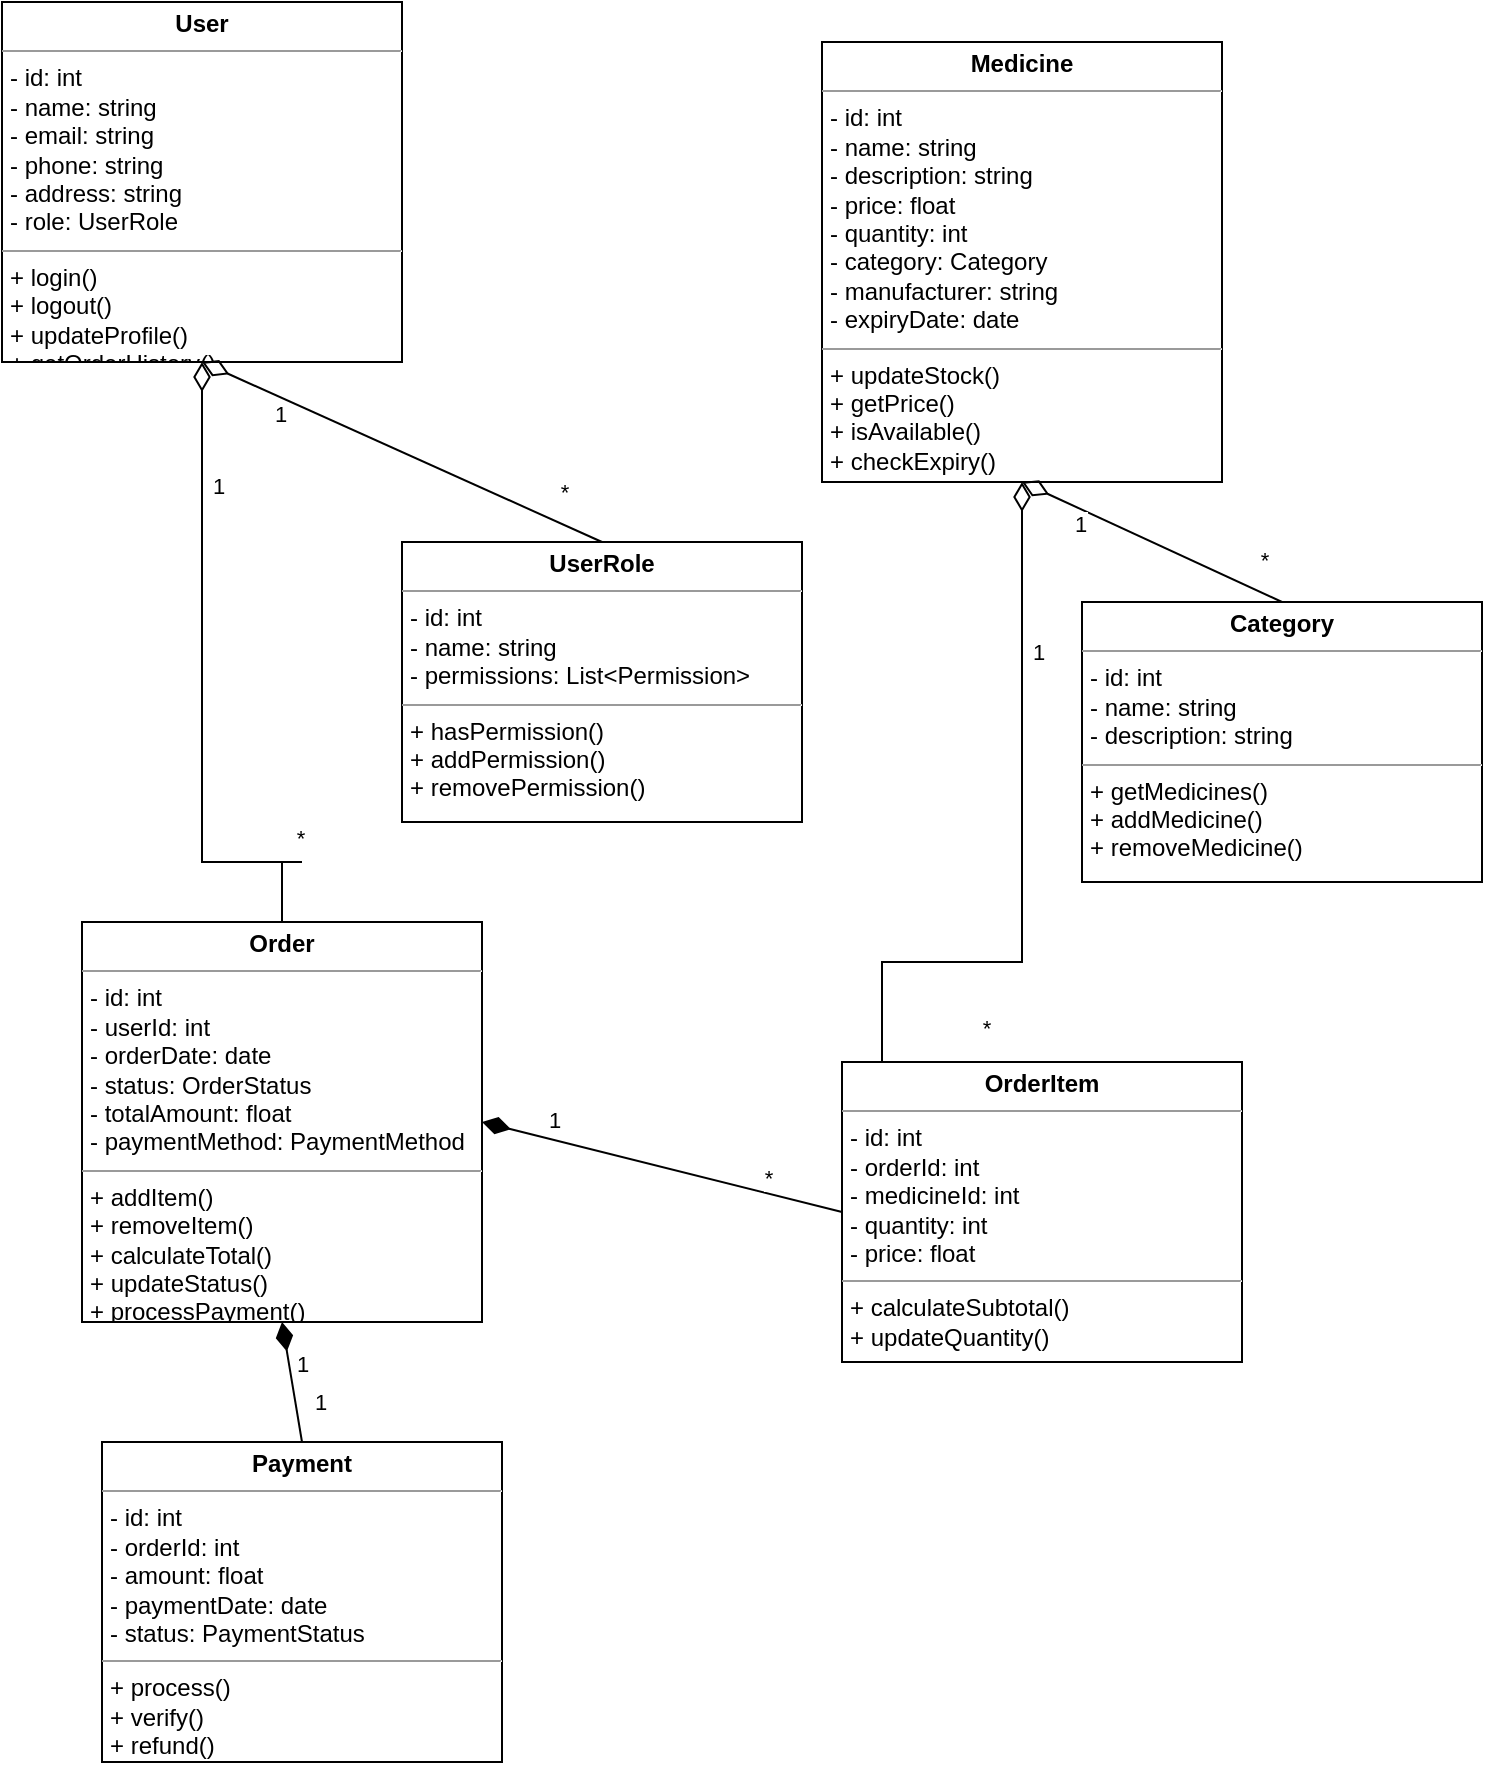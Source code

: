 <mxfile version="26.2.2" pages="8">
  <diagram name="Класи" id="c4acf3e9-155e-7222-9cf6-157b1a14988f">
    <mxGraphModel dx="2068" dy="1201" grid="1" gridSize="10" guides="1" tooltips="1" connect="1" arrows="1" fold="1" page="1" pageScale="1" pageWidth="850" pageHeight="1100" background="none" math="0" shadow="0">
      <root>
        <mxCell id="0" />
        <mxCell id="1" parent="0" />
        <mxCell id="OBQK-DMlp31K-a6GAvo8-1" value="&lt;p style=&quot;margin:0px;margin-top:4px;text-align:center;&quot;&gt;&lt;b&gt;User&lt;/b&gt;&lt;/p&gt;&lt;hr size=&quot;1&quot;/&gt;&lt;p style=&quot;margin:0px;margin-left:4px;&quot;&gt;- id: int&lt;br&gt;- name: string&lt;br&gt;- email: string&lt;br&gt;- phone: string&lt;br&gt;- address: string&lt;br&gt;- role: UserRole&lt;/p&gt;&lt;hr size=&quot;1&quot;/&gt;&lt;p style=&quot;margin:0px;margin-left:4px;&quot;&gt;+ login()&lt;br&gt;+ logout()&lt;br&gt;+ updateProfile()&lt;br&gt;+ getOrderHistory()&lt;/p&gt;" style="verticalAlign=top;align=left;overflow=fill;fontSize=12;fontFamily=Helvetica;html=1;whiteSpace=wrap;" parent="1" vertex="1">
          <mxGeometry x="70" y="100" width="200" height="180" as="geometry" />
        </mxCell>
        <mxCell id="OBQK-DMlp31K-a6GAvo8-2" value="&lt;p style=&quot;margin:0px;margin-top:4px;text-align:center;&quot;&gt;&lt;b&gt;UserRole&lt;/b&gt;&lt;/p&gt;&lt;hr size=&quot;1&quot;/&gt;&lt;p style=&quot;margin:0px;margin-left:4px;&quot;&gt;- id: int&lt;br&gt;- name: string&lt;br&gt;- permissions: List&amp;lt;Permission&amp;gt;&lt;/p&gt;&lt;hr size=&quot;1&quot;/&gt;&lt;p style=&quot;margin:0px;margin-left:4px;&quot;&gt;+ hasPermission()&lt;br&gt;+ addPermission()&lt;br&gt;+ removePermission()&lt;/p&gt;" style="verticalAlign=top;align=left;overflow=fill;fontSize=12;fontFamily=Helvetica;html=1;whiteSpace=wrap;" parent="1" vertex="1">
          <mxGeometry x="270" y="370" width="200" height="140" as="geometry" />
        </mxCell>
        <mxCell id="OBQK-DMlp31K-a6GAvo8-3" value="&lt;p style=&quot;margin:0px;margin-top:4px;text-align:center;&quot;&gt;&lt;b&gt;Medicine&lt;/b&gt;&lt;/p&gt;&lt;hr size=&quot;1&quot;/&gt;&lt;p style=&quot;margin:0px;margin-left:4px;&quot;&gt;- id: int&lt;br&gt;- name: string&lt;br&gt;- description: string&lt;br&gt;- price: float&lt;br&gt;- quantity: int&lt;br&gt;- category: Category&lt;br&gt;- manufacturer: string&lt;br&gt;- expiryDate: date&lt;/p&gt;&lt;hr size=&quot;1&quot;/&gt;&lt;p style=&quot;margin:0px;margin-left:4px;&quot;&gt;+ updateStock()&lt;br&gt;+ getPrice()&lt;br&gt;+ isAvailable()&lt;br&gt;+ checkExpiry()&lt;br&gt;+ updatePrice()&lt;/p&gt;" style="verticalAlign=top;align=left;overflow=fill;fontSize=12;fontFamily=Helvetica;html=1;whiteSpace=wrap;" parent="1" vertex="1">
          <mxGeometry x="480" y="120" width="200" height="220" as="geometry" />
        </mxCell>
        <mxCell id="OBQK-DMlp31K-a6GAvo8-4" value="&lt;p style=&quot;margin:0px;margin-top:4px;text-align:center;&quot;&gt;&lt;b&gt;Category&lt;/b&gt;&lt;/p&gt;&lt;hr size=&quot;1&quot;/&gt;&lt;p style=&quot;margin:0px;margin-left:4px;&quot;&gt;- id: int&lt;br&gt;- name: string&lt;br&gt;- description: string&lt;/p&gt;&lt;hr size=&quot;1&quot;/&gt;&lt;p style=&quot;margin:0px;margin-left:4px;&quot;&gt;+ getMedicines()&lt;br&gt;+ addMedicine()&lt;br&gt;+ removeMedicine()&lt;/p&gt;" style="verticalAlign=top;align=left;overflow=fill;fontSize=12;fontFamily=Helvetica;html=1;whiteSpace=wrap;" parent="1" vertex="1">
          <mxGeometry x="610" y="400" width="200" height="140" as="geometry" />
        </mxCell>
        <mxCell id="OBQK-DMlp31K-a6GAvo8-5" value="&lt;p style=&quot;margin:0px;margin-top:4px;text-align:center;&quot;&gt;&lt;b&gt;Order&lt;/b&gt;&lt;/p&gt;&lt;hr size=&quot;1&quot;/&gt;&lt;p style=&quot;margin:0px;margin-left:4px;&quot;&gt;- id: int&lt;br&gt;- userId: int&lt;br&gt;- orderDate: date&lt;br&gt;- status: OrderStatus&lt;br&gt;- totalAmount: float&lt;br&gt;- paymentMethod: PaymentMethod&lt;/p&gt;&lt;hr size=&quot;1&quot;/&gt;&lt;p style=&quot;margin:0px;margin-left:4px;&quot;&gt;+ addItem()&lt;br&gt;+ removeItem()&lt;br&gt;+ calculateTotal()&lt;br&gt;+ updateStatus()&lt;br&gt;+ processPayment()&lt;/p&gt;" style="verticalAlign=top;align=left;overflow=fill;fontSize=12;fontFamily=Helvetica;html=1;whiteSpace=wrap;" parent="1" vertex="1">
          <mxGeometry x="110" y="560" width="200" height="200" as="geometry" />
        </mxCell>
        <mxCell id="OBQK-DMlp31K-a6GAvo8-6" value="&lt;p style=&quot;margin:0px;margin-top:4px;text-align:center;&quot;&gt;&lt;b&gt;OrderItem&lt;/b&gt;&lt;/p&gt;&lt;hr size=&quot;1&quot;/&gt;&lt;p style=&quot;margin:0px;margin-left:4px;&quot;&gt;- id: int&lt;br&gt;- orderId: int&lt;br&gt;- medicineId: int&lt;br&gt;- quantity: int&lt;br&gt;- price: float&lt;/p&gt;&lt;hr size=&quot;1&quot;/&gt;&lt;p style=&quot;margin:0px;margin-left:4px;&quot;&gt;+ calculateSubtotal()&lt;br&gt;+ updateQuantity()&lt;/p&gt;" style="verticalAlign=top;align=left;overflow=fill;fontSize=12;fontFamily=Helvetica;html=1;whiteSpace=wrap;" parent="1" vertex="1">
          <mxGeometry x="490" y="630" width="200" height="150" as="geometry" />
        </mxCell>
        <mxCell id="OBQK-DMlp31K-a6GAvo8-7" value="&lt;p style=&quot;margin:0px;margin-top:4px;text-align:center;&quot;&gt;&lt;b&gt;Payment&lt;/b&gt;&lt;/p&gt;&lt;hr size=&quot;1&quot;/&gt;&lt;p style=&quot;margin:0px;margin-left:4px;&quot;&gt;- id: int&lt;br&gt;- orderId: int&lt;br&gt;- amount: float&lt;br&gt;- paymentDate: date&lt;br&gt;- status: PaymentStatus&lt;/p&gt;&lt;hr size=&quot;1&quot;/&gt;&lt;p style=&quot;margin:0px;margin-left:4px;&quot;&gt;+ process()&lt;br&gt;+ verify()&lt;br&gt;+ refund()&lt;/p&gt;" style="verticalAlign=top;align=left;overflow=fill;fontSize=12;fontFamily=Helvetica;html=1;whiteSpace=wrap;" parent="1" vertex="1">
          <mxGeometry x="120" y="820" width="200" height="160" as="geometry" />
        </mxCell>
        <mxCell id="OBQK-DMlp31K-a6GAvo8-8" value="" style="endArrow=diamondThin;endFill=0;endSize=12;html=1;rounded=0;exitX=0.5;exitY=0;exitDx=0;exitDy=0;entryX=0.5;entryY=1;entryDx=0;entryDy=0;" parent="1" source="OBQK-DMlp31K-a6GAvo8-2" target="OBQK-DMlp31K-a6GAvo8-1" edge="1">
          <mxGeometry width="160" relative="1" as="geometry">
            <mxPoint x="330" y="410" as="sourcePoint" />
            <mxPoint x="490" y="410" as="targetPoint" />
          </mxGeometry>
        </mxCell>
        <mxCell id="OBQK-DMlp31K-a6GAvo8-9" value="1" style="edgeLabel;html=1;align=center;verticalAlign=middle;resizable=0;points=[];" parent="OBQK-DMlp31K-a6GAvo8-8" vertex="1" connectable="0">
          <mxGeometry x="0.7" y="1" relative="1" as="geometry">
            <mxPoint x="9" y="11" as="offset" />
          </mxGeometry>
        </mxCell>
        <mxCell id="OBQK-DMlp31K-a6GAvo8-10" value="*" style="edgeLabel;html=1;align=center;verticalAlign=middle;resizable=0;points=[];" parent="OBQK-DMlp31K-a6GAvo8-8" vertex="1" connectable="0">
          <mxGeometry x="-0.7" y="-1" relative="1" as="geometry">
            <mxPoint x="10" y="-11" as="offset" />
          </mxGeometry>
        </mxCell>
        <mxCell id="OBQK-DMlp31K-a6GAvo8-11" value="" style="endArrow=diamondThin;endFill=0;endSize=12;html=1;rounded=0;exitX=0.5;exitY=0;exitDx=0;exitDy=0;entryX=0.5;entryY=1;entryDx=0;entryDy=0;edgeStyle=orthogonalEdgeStyle;" parent="1" source="OBQK-DMlp31K-a6GAvo8-5" target="OBQK-DMlp31K-a6GAvo8-1" edge="1">
          <mxGeometry width="160" relative="1" as="geometry">
            <mxPoint x="330" y="410" as="sourcePoint" />
            <mxPoint x="490" y="410" as="targetPoint" />
            <Array as="points">
              <mxPoint x="220" y="530" />
              <mxPoint x="220" y="530" />
            </Array>
          </mxGeometry>
        </mxCell>
        <mxCell id="OBQK-DMlp31K-a6GAvo8-12" value="*" style="edgeLabel;html=1;align=center;verticalAlign=middle;resizable=0;points=[];" parent="OBQK-DMlp31K-a6GAvo8-11" vertex="1" connectable="0">
          <mxGeometry x="-0.7" y="-1" relative="1" as="geometry">
            <mxPoint x="10" y="-11" as="offset" />
          </mxGeometry>
        </mxCell>
        <mxCell id="OBQK-DMlp31K-a6GAvo8-13" value="1" style="edgeLabel;html=1;align=center;verticalAlign=middle;resizable=0;points=[];" parent="OBQK-DMlp31K-a6GAvo8-11" vertex="1" connectable="0">
          <mxGeometry x="0.7" y="1" relative="1" as="geometry">
            <mxPoint x="9" y="11" as="offset" />
          </mxGeometry>
        </mxCell>
        <mxCell id="OBQK-DMlp31K-a6GAvo8-14" value="" style="endArrow=diamondThin;endFill=1;endSize=12;html=1;rounded=0;exitX=0;exitY=0.5;exitDx=0;exitDy=0;entryX=1;entryY=0.5;entryDx=0;entryDy=0;" parent="1" source="OBQK-DMlp31K-a6GAvo8-6" target="OBQK-DMlp31K-a6GAvo8-5" edge="1">
          <mxGeometry width="160" relative="1" as="geometry">
            <mxPoint x="330" y="510" as="sourcePoint" />
            <mxPoint x="490" y="510" as="targetPoint" />
          </mxGeometry>
        </mxCell>
        <mxCell id="OBQK-DMlp31K-a6GAvo8-15" value="*" style="edgeLabel;html=1;align=center;verticalAlign=middle;resizable=0;points=[];" parent="OBQK-DMlp31K-a6GAvo8-14" vertex="1" connectable="0">
          <mxGeometry x="-0.7" y="-1" relative="1" as="geometry">
            <mxPoint x="-10" y="-9" as="offset" />
          </mxGeometry>
        </mxCell>
        <mxCell id="OBQK-DMlp31K-a6GAvo8-16" value="1" style="edgeLabel;html=1;align=center;verticalAlign=middle;resizable=0;points=[];" parent="OBQK-DMlp31K-a6GAvo8-14" vertex="1" connectable="0">
          <mxGeometry x="0.7" y="1" relative="1" as="geometry">
            <mxPoint x="9" y="-9" as="offset" />
          </mxGeometry>
        </mxCell>
        <mxCell id="OBQK-DMlp31K-a6GAvo8-17" value="" style="endArrow=diamondThin;endFill=0;endSize=12;html=1;rounded=0;exitX=0.75;exitY=0;exitDx=0;exitDy=0;entryX=0.5;entryY=1;entryDx=0;entryDy=0;edgeStyle=orthogonalEdgeStyle;" parent="1" source="OBQK-DMlp31K-a6GAvo8-6" target="OBQK-DMlp31K-a6GAvo8-3" edge="1">
          <mxGeometry width="160" relative="1" as="geometry">
            <mxPoint x="330" y="510" as="sourcePoint" />
            <mxPoint x="490" y="510" as="targetPoint" />
            <Array as="points">
              <mxPoint x="510" y="580" />
              <mxPoint x="580" y="580" />
            </Array>
          </mxGeometry>
        </mxCell>
        <mxCell id="OBQK-DMlp31K-a6GAvo8-18" value="*" style="edgeLabel;html=1;align=center;verticalAlign=middle;resizable=0;points=[];" parent="OBQK-DMlp31K-a6GAvo8-17" vertex="1" connectable="0">
          <mxGeometry x="-0.7" y="-1" relative="1" as="geometry">
            <mxPoint x="-5" y="-16" as="offset" />
          </mxGeometry>
        </mxCell>
        <mxCell id="OBQK-DMlp31K-a6GAvo8-19" value="1" style="edgeLabel;html=1;align=center;verticalAlign=middle;resizable=0;points=[];" parent="OBQK-DMlp31K-a6GAvo8-17" vertex="1" connectable="0">
          <mxGeometry x="0.7" y="1" relative="1" as="geometry">
            <mxPoint x="9" y="11" as="offset" />
          </mxGeometry>
        </mxCell>
        <mxCell id="OBQK-DMlp31K-a6GAvo8-20" value="" style="endArrow=diamondThin;endFill=0;endSize=12;html=1;rounded=0;exitX=0.5;exitY=0;exitDx=0;exitDy=0;entryX=0.5;entryY=1;entryDx=0;entryDy=0;" parent="1" source="OBQK-DMlp31K-a6GAvo8-4" target="OBQK-DMlp31K-a6GAvo8-3" edge="1">
          <mxGeometry width="160" relative="1" as="geometry">
            <mxPoint x="330" y="510" as="sourcePoint" />
            <mxPoint x="490" y="510" as="targetPoint" />
          </mxGeometry>
        </mxCell>
        <mxCell id="OBQK-DMlp31K-a6GAvo8-21" value="1" style="edgeLabel;html=1;align=center;verticalAlign=middle;resizable=0;points=[];" parent="OBQK-DMlp31K-a6GAvo8-20" vertex="1" connectable="0">
          <mxGeometry x="0.7" y="1" relative="1" as="geometry">
            <mxPoint x="9" y="11" as="offset" />
          </mxGeometry>
        </mxCell>
        <mxCell id="OBQK-DMlp31K-a6GAvo8-22" value="*" style="edgeLabel;html=1;align=center;verticalAlign=middle;resizable=0;points=[];" parent="OBQK-DMlp31K-a6GAvo8-20" vertex="1" connectable="0">
          <mxGeometry x="-0.7" y="-1" relative="1" as="geometry">
            <mxPoint x="10" y="-11" as="offset" />
          </mxGeometry>
        </mxCell>
        <mxCell id="OBQK-DMlp31K-a6GAvo8-23" value="" style="endArrow=diamondThin;endFill=1;endSize=12;html=1;rounded=0;exitX=0.5;exitY=0;exitDx=0;exitDy=0;entryX=0.5;entryY=1;entryDx=0;entryDy=0;" parent="1" source="OBQK-DMlp31K-a6GAvo8-7" target="OBQK-DMlp31K-a6GAvo8-5" edge="1">
          <mxGeometry width="160" relative="1" as="geometry">
            <mxPoint x="330" y="510" as="sourcePoint" />
            <mxPoint x="490" y="510" as="targetPoint" />
          </mxGeometry>
        </mxCell>
        <mxCell id="OBQK-DMlp31K-a6GAvo8-24" value="1" style="edgeLabel;html=1;align=center;verticalAlign=middle;resizable=0;points=[];" parent="OBQK-DMlp31K-a6GAvo8-23" vertex="1" connectable="0">
          <mxGeometry x="-0.7" y="-1" relative="1" as="geometry">
            <mxPoint x="9" y="-11" as="offset" />
          </mxGeometry>
        </mxCell>
        <mxCell id="OBQK-DMlp31K-a6GAvo8-25" value="1" style="edgeLabel;html=1;align=center;verticalAlign=middle;resizable=0;points=[];" parent="OBQK-DMlp31K-a6GAvo8-23" vertex="1" connectable="0">
          <mxGeometry x="0.7" y="1" relative="1" as="geometry">
            <mxPoint x="9" y="11" as="offset" />
          </mxGeometry>
        </mxCell>
      </root>
    </mxGraphModel>
  </diagram>
  <diagram id="8h0gaqPpid-O9RSyVLQs" name="Usecase-1">
    <mxGraphModel dx="2895" dy="1201" grid="1" gridSize="10" guides="1" tooltips="1" connect="1" arrows="1" fold="1" page="1" pageScale="1" pageWidth="827" pageHeight="1169" math="0" shadow="0">
      <root>
        <mxCell id="0" />
        <mxCell id="1" parent="0" />
        <mxCell id="V-g9UBwAVLjhSVrPUmpE-1" value="" style="ellipse;fillColor=#000000;strokeColor=none;" parent="1" vertex="1">
          <mxGeometry x="100" y="100" width="30" height="30" as="geometry" />
        </mxCell>
        <mxCell id="V-g9UBwAVLjhSVrPUmpE-2" value="Ініціалізація системи&#xa;--&#xa;OnEntry/завантаження налаштувань&#xa;Do/перевірка з&#39;єднання з базою даних&#xa;OnExit/логування запуску" style="rounded=1;whiteSpace=wrap;html=1;arcSize=10;spacingLeft=5;spacingRight=5;align=left;" parent="1" vertex="1">
          <mxGeometry x="200" y="80" width="220" height="90" as="geometry" />
        </mxCell>
        <mxCell id="V-g9UBwAVLjhSVrPUmpE-3" value="Очікування дій користувача&#xa;--&#xa;Do/відображення головного меню&#xa;OnExit/фіксація часу взаємодії" style="rounded=1;whiteSpace=wrap;html=1;arcSize=10;spacingLeft=5;spacingRight=5;align=left;" parent="1" vertex="1">
          <mxGeometry x="200" y="220" width="220" height="80" as="geometry" />
        </mxCell>
        <mxCell id="V-g9UBwAVLjhSVrPUmpE-4" value="Обробка замовлення&#xa;--&#xa;OnEntry/створення нового замовлення&#xa;Do/додавання товарів до кошика&#xa;OnExit/розрахунок загальної суми" style="rounded=1;whiteSpace=wrap;html=1;arcSize=10;spacingLeft=5;spacingRight=5;align=left;" parent="1" vertex="1">
          <mxGeometry x="200" y="350" width="220" height="90" as="geometry" />
        </mxCell>
        <mxCell id="V-g9UBwAVLjhSVrPUmpE-5" value="Перевірка наявності ліків&#xa;--&#xa;OnEntry/запит до бази даних&#xa;Do/валідація кількості&#xa;OnExit/оновлення статусу замовлення" style="rounded=1;whiteSpace=wrap;html=1;arcSize=10;spacingLeft=5;spacingRight=5;align=left;" parent="1" vertex="1">
          <mxGeometry x="880" y="470" width="220" height="90" as="geometry" />
        </mxCell>
        <mxCell id="V-g9UBwAVLjhSVrPUmpE-6" value="Оформлення продажу&#xa;--&#xa;OnEntry/фіксація способу оплати&#xa;Do/обробка платежу&#xa;OnExit/генерація чеку" style="rounded=1;whiteSpace=wrap;html=1;arcSize=10;spacingLeft=5;spacingRight=5;align=left;" parent="1" vertex="1">
          <mxGeometry x="200" y="480" width="220" height="90" as="geometry" />
        </mxCell>
        <mxCell id="V-g9UBwAVLjhSVrPUmpE-7" value="Оновлення інвентаря&#xa;--&#xa;OnEntry/зменшення кількості проданих ліків&#xa;Do/перевірка порогових значень&#xa;OnExit/формування звіту" style="rounded=1;whiteSpace=wrap;html=1;arcSize=10;spacingLeft=5;spacingRight=5;align=left;" parent="1" vertex="1">
          <mxGeometry x="200" y="650" width="220" height="90" as="geometry" />
        </mxCell>
        <mxCell id="V-g9UBwAVLjhSVrPUmpE-8" value="Завершення&#xa;--&#xa;OnEntry/закриття транзакції&#xa;OnExit/повернення до головного меню" style="rounded=1;whiteSpace=wrap;html=1;arcSize=10;spacingLeft=5;spacingRight=5;align=left;" parent="1" vertex="1">
          <mxGeometry x="200" y="870" width="220" height="70" as="geometry" />
        </mxCell>
        <mxCell id="V-g9UBwAVLjhSVrPUmpE-9" value="" style="ellipse;html=1;shape=endState;fillColor=#000000;strokeColor=#000000;" parent="1" vertex="1">
          <mxGeometry x="620" y="70" width="30" height="30" as="geometry" />
        </mxCell>
        <mxCell id="V-g9UBwAVLjhSVrPUmpE-10" value="" style="edgeStyle=orthogonalEdgeStyle;rounded=0;orthogonalLoop=1;jettySize=auto;html=1;" parent="1" source="V-g9UBwAVLjhSVrPUmpE-1" target="V-g9UBwAVLjhSVrPUmpE-2" edge="1">
          <mxGeometry relative="1" as="geometry" />
        </mxCell>
        <mxCell id="V-g9UBwAVLjhSVrPUmpE-11" value="[успішна ініціалізація]/відображення меню" style="edgeStyle=orthogonalEdgeStyle;rounded=0;orthogonalLoop=1;jettySize=auto;html=1;" parent="1" source="V-g9UBwAVLjhSVrPUmpE-2" target="V-g9UBwAVLjhSVrPUmpE-3" edge="1">
          <mxGeometry relative="1" as="geometry" />
        </mxCell>
        <mxCell id="V-g9UBwAVLjhSVrPUmpE-12" value="click(створити замовлення)/ініціалізація кошика" style="edgeStyle=orthogonalEdgeStyle;rounded=0;orthogonalLoop=1;jettySize=auto;html=1;" parent="1" source="V-g9UBwAVLjhSVrPUmpE-3" target="V-g9UBwAVLjhSVrPUmpE-4" edge="1">
          <mxGeometry relative="1" as="geometry" />
        </mxCell>
        <mxCell id="V-g9UBwAVLjhSVrPUmpE-13" value="select(додати ліки)/пошук у базі даних" style="edgeStyle=orthogonalEdgeStyle;rounded=0;orthogonalLoop=1;jettySize=auto;html=1;" parent="1" source="V-g9UBwAVLjhSVrPUmpE-4" target="V-g9UBwAVLjhSVrPUmpE-5" edge="1">
          <mxGeometry relative="1" as="geometry" />
        </mxCell>
        <mxCell id="V-g9UBwAVLjhSVrPUmpE-14" value="[ліки наявні]/додавання до кошика" style="edgeStyle=orthogonalEdgeStyle;rounded=0;orthogonalLoop=1;jettySize=auto;html=1;entryX=1;entryY=0.25;entryDx=0;entryDy=0;" parent="1" source="V-g9UBwAVLjhSVrPUmpE-5" target="V-g9UBwAVLjhSVrPUmpE-4" edge="1">
          <mxGeometry relative="1" as="geometry">
            <Array as="points">
              <mxPoint x="450" y="370" />
              <mxPoint x="450" y="370" />
            </Array>
          </mxGeometry>
        </mxCell>
        <mxCell id="V-g9UBwAVLjhSVrPUmpE-15" value="[ліки відсутні]/повідомлення про відсутність" style="edgeStyle=orthogonalEdgeStyle;rounded=0;orthogonalLoop=1;jettySize=auto;html=1;exitX=0.5;exitY=0;exitDx=0;exitDy=0;" parent="1" source="V-g9UBwAVLjhSVrPUmpE-5" target="V-g9UBwAVLjhSVrPUmpE-3" edge="1">
          <mxGeometry relative="1" as="geometry">
            <Array as="points">
              <mxPoint x="610" y="260" />
              <mxPoint x="450" y="260" />
            </Array>
          </mxGeometry>
        </mxCell>
        <mxCell id="V-g9UBwAVLjhSVrPUmpE-16" value="click(оформити замовлення)/розрахунок суми" style="edgeStyle=orthogonalEdgeStyle;rounded=0;orthogonalLoop=1;jettySize=auto;html=1;" parent="1" source="V-g9UBwAVLjhSVrPUmpE-4" target="V-g9UBwAVLjhSVrPUmpE-6" edge="1">
          <mxGeometry relative="1" as="geometry" />
        </mxCell>
        <mxCell id="V-g9UBwAVLjhSVrPUmpE-17" value="payment(успішно)/генерація чеку" style="edgeStyle=orthogonalEdgeStyle;rounded=0;orthogonalLoop=1;jettySize=auto;html=1;" parent="1" source="V-g9UBwAVLjhSVrPUmpE-6" target="V-g9UBwAVLjhSVrPUmpE-7" edge="1">
          <mxGeometry relative="1" as="geometry" />
        </mxCell>
        <mxCell id="V-g9UBwAVLjhSVrPUmpE-18" value="[всі операції успішні]/завершення транзакції" style="edgeStyle=orthogonalEdgeStyle;rounded=0;orthogonalLoop=1;jettySize=auto;html=1;" parent="1" source="V-g9UBwAVLjhSVrPUmpE-7" target="V-g9UBwAVLjhSVrPUmpE-8" edge="1">
          <mxGeometry relative="1" as="geometry" />
        </mxCell>
        <mxCell id="V-g9UBwAVLjhSVrPUmpE-19" value="[завершено]/очищення форми" style="edgeStyle=orthogonalEdgeStyle;rounded=0;orthogonalLoop=1;jettySize=auto;html=1;exitX=0;exitY=0.5;exitDx=0;exitDy=0;entryX=0;entryY=0.5;entryDx=0;entryDy=0;" parent="1" source="V-g9UBwAVLjhSVrPUmpE-8" target="V-g9UBwAVLjhSVrPUmpE-3" edge="1">
          <mxGeometry relative="1" as="geometry">
            <Array as="points">
              <mxPoint x="-130" y="905" />
              <mxPoint x="-130" y="260" />
            </Array>
          </mxGeometry>
        </mxCell>
        <mxCell id="V-g9UBwAVLjhSVrPUmpE-20" value="click(закрити систему)/завершення роботи" style="edgeStyle=orthogonalEdgeStyle;rounded=0;orthogonalLoop=1;jettySize=auto;html=1;" parent="1" source="V-g9UBwAVLjhSVrPUmpE-3" target="V-g9UBwAVLjhSVrPUmpE-9" edge="1">
          <mxGeometry x="0.573" relative="1" as="geometry">
            <mxPoint as="offset" />
          </mxGeometry>
        </mxCell>
        <mxCell id="V-g9UBwAVLjhSVrPUmpE-21" value="select(додати ще ліки)/додавання товару" style="edgeStyle=orthogonalEdgeStyle;rounded=0;orthogonalLoop=1;jettySize=auto;html=1;exitX=0;exitY=0.75;exitDx=0;exitDy=0;curved=1;" parent="1" source="V-g9UBwAVLjhSVrPUmpE-4" target="V-g9UBwAVLjhSVrPUmpE-4" edge="1">
          <mxGeometry relative="1" as="geometry">
            <Array as="points">
              <mxPoint x="200" y="410" />
              <mxPoint x="20" y="410" />
              <mxPoint x="20" y="360" />
            </Array>
            <mxPoint x="170" y="330" as="targetPoint" />
            <mxPoint as="offset" />
          </mxGeometry>
        </mxCell>
      </root>
    </mxGraphModel>
  </diagram>
  <diagram id="nwMbe5igaEoM5Pj98nBp" name="Usecase-2">
    <mxGraphModel dx="2895" dy="1201" grid="1" gridSize="10" guides="1" tooltips="1" connect="1" arrows="1" fold="1" page="1" pageScale="1" pageWidth="827" pageHeight="1169" math="0" shadow="0">
      <root>
        <mxCell id="0" />
        <mxCell id="1" parent="0" />
        <mxCell id="osWAl8h6srayssOIopqq-1" value="" style="ellipse;fillColor=#000000;strokeColor=none;" parent="1" vertex="1">
          <mxGeometry x="100" width="30" height="30" as="geometry" />
        </mxCell>
        <mxCell id="osWAl8h6srayssOIopqq-2" value="Отримання рецепту&#xa;--&#xa;OnEntry/сканування рецепту&#xa;Do/перевірка формату&#xa;OnExit/збереження даних" style="rounded=1;whiteSpace=wrap;html=1;arcSize=10;spacingLeft=5;spacingRight=5;align=left;" parent="1" vertex="1">
          <mxGeometry x="200" y="80" width="220" height="90" as="geometry" />
        </mxCell>
        <mxCell id="osWAl8h6srayssOIopqq-3" value="Перевірка валідності рецепту&#xa;--&#xa;OnEntry/завантаження бази дійсних рецептів&#xa;Do/перевірка терміну дії&#xa;OnExit/логування результату" style="rounded=1;whiteSpace=wrap;html=1;arcSize=10;spacingLeft=5;spacingRight=5;align=left;" parent="1" vertex="1">
          <mxGeometry x="200" y="220" width="220" height="90" as="geometry" />
        </mxCell>
        <mxCell id="osWAl8h6srayssOIopqq-4" value="Пошук препарату в базі&#xa;--&#xa;OnEntry/формування запиту&#xa;Do/пошук по категоріях&#xa;OnExit/оновлення інтерфейсу" style="rounded=1;whiteSpace=wrap;html=1;arcSize=10;spacingLeft=5;spacingRight=5;align=left;" parent="1" vertex="1">
          <mxGeometry x="200" y="360" width="220" height="90" as="geometry" />
        </mxCell>
        <mxCell id="osWAl8h6srayssOIopqq-5" value="Перевірка обмежень видачі&#xa;--&#xa;OnEntry/завантаження правил&#xa;Do/аналіз можливості видачі&#xa;OnExit/підтвердження" style="rounded=1;whiteSpace=wrap;html=1;arcSize=10;spacingLeft=5;spacingRight=5;align=left;" parent="1" vertex="1">
          <mxGeometry x="200" y="500" width="220" height="90" as="geometry" />
        </mxCell>
        <mxCell id="osWAl8h6srayssOIopqq-6" value="Реєстрація видачі&#xa;--&#xa;OnEntry/створення запису&#xa;Do/заповнення даних клієнта&#xa;OnExit/оновлення статусу рецепту" style="rounded=1;whiteSpace=wrap;html=1;arcSize=10;spacingLeft=5;spacingRight=5;align=left;" parent="1" vertex="1">
          <mxGeometry x="200" y="640" width="220" height="90" as="geometry" />
        </mxCell>
        <mxCell id="osWAl8h6srayssOIopqq-7" value="Оновлення статистики контрольованих речовин&#xa;--&#xa;OnEntry/підключення до реєстру&#xa;Do/відправка даних&#xa;OnExit/отримання підтвердження" style="rounded=1;whiteSpace=wrap;html=1;arcSize=10;spacingLeft=5;spacingRight=5;align=left;" parent="1" vertex="1">
          <mxGeometry x="200" y="780" width="220" height="90" as="geometry" />
        </mxCell>
        <mxCell id="osWAl8h6srayssOIopqq-8" value="Завершення обробки рецепту&#xa;--&#xa;OnEntry/архівування документів&#xa;OnExit/повернення в загальний процес продажу" style="rounded=1;whiteSpace=wrap;html=1;arcSize=10;spacingLeft=5;spacingRight=5;align=left;" parent="1" vertex="1">
          <mxGeometry x="200" y="920" width="220" height="80" as="geometry" />
        </mxCell>
        <mxCell id="osWAl8h6srayssOIopqq-9" value="" style="ellipse;html=1;shape=endState;fillColor=#000000;strokeColor=#000000;" parent="1" vertex="1">
          <mxGeometry x="295" y="1050" width="30" height="30" as="geometry" />
        </mxCell>
        <mxCell id="osWAl8h6srayssOIopqq-10" value="" style="edgeStyle=orthogonalEdgeStyle;rounded=0;orthogonalLoop=1;jettySize=auto;html=1;" parent="1" source="osWAl8h6srayssOIopqq-1" target="osWAl8h6srayssOIopqq-2" edge="1">
          <mxGeometry relative="1" as="geometry" />
        </mxCell>
        <mxCell id="osWAl8h6srayssOIopqq-11" value="scan(рецепт)/перевірка реквізитів" style="edgeStyle=orthogonalEdgeStyle;rounded=0;orthogonalLoop=1;jettySize=auto;html=1;" parent="1" source="osWAl8h6srayssOIopqq-2" target="osWAl8h6srayssOIopqq-3" edge="1">
          <mxGeometry relative="1" as="geometry" />
        </mxCell>
        <mxCell id="osWAl8h6srayssOIopqq-12" value="[рецепт валідний]/пошук за назвою" style="edgeStyle=orthogonalEdgeStyle;rounded=0;orthogonalLoop=1;jettySize=auto;html=1;" parent="1" source="osWAl8h6srayssOIopqq-3" target="osWAl8h6srayssOIopqq-4" edge="1">
          <mxGeometry relative="1" as="geometry" />
        </mxCell>
        <mxCell id="osWAl8h6srayssOIopqq-13" value="[рецепт недійсний]/запит нового документа" style="edgeStyle=orthogonalEdgeStyle;rounded=0;orthogonalLoop=1;jettySize=auto;html=1;exitX=0;exitY=0.5;exitDx=0;exitDy=0;entryX=0;entryY=0.5;entryDx=0;entryDy=0;" parent="1" source="osWAl8h6srayssOIopqq-3" target="osWAl8h6srayssOIopqq-2" edge="1">
          <mxGeometry relative="1" as="geometry">
            <Array as="points">
              <mxPoint x="80" y="265" />
              <mxPoint x="80" y="125" />
            </Array>
          </mxGeometry>
        </mxCell>
        <mxCell id="osWAl8h6srayssOIopqq-14" value="[препарат знайдено]/перевірка категорії" style="edgeStyle=orthogonalEdgeStyle;rounded=0;orthogonalLoop=1;jettySize=auto;html=1;" parent="1" source="osWAl8h6srayssOIopqq-4" target="osWAl8h6srayssOIopqq-5" edge="1">
          <mxGeometry relative="1" as="geometry" />
        </mxCell>
        <mxCell id="osWAl8h6srayssOIopqq-15" value="search(аналоги)/розширений пошук" style="edgeStyle=orthogonalEdgeStyle;rounded=0;orthogonalLoop=1;jettySize=auto;html=1;exitX=1;exitY=0.25;exitDx=0;exitDy=0;entryX=1;entryY=0.75;entryDx=0;entryDy=0;curved=1;" parent="1" source="osWAl8h6srayssOIopqq-4" target="osWAl8h6srayssOIopqq-4" edge="1">
          <mxGeometry relative="1" as="geometry">
            <Array as="points">
              <mxPoint x="670" y="383" />
              <mxPoint x="670" y="428" />
            </Array>
          </mxGeometry>
        </mxCell>
        <mxCell id="osWAl8h6srayssOIopqq-16" value="[видача дозволена]/внесення в реєстр" style="edgeStyle=orthogonalEdgeStyle;rounded=0;orthogonalLoop=1;jettySize=auto;html=1;" parent="1" source="osWAl8h6srayssOIopqq-5" target="osWAl8h6srayssOIopqq-6" edge="1">
          <mxGeometry relative="1" as="geometry" />
        </mxCell>
        <mxCell id="osWAl8h6srayssOIopqq-17" value="[обмеження порушено]/відмова у видачі" style="edgeStyle=orthogonalEdgeStyle;rounded=0;orthogonalLoop=1;jettySize=auto;html=1;exitX=0;exitY=0.5;exitDx=0;exitDy=0;" parent="1" source="osWAl8h6srayssOIopqq-5" target="osWAl8h6srayssOIopqq-2" edge="1">
          <mxGeometry relative="1" as="geometry">
            <Array as="points">
              <mxPoint x="-230" y="545" />
              <mxPoint x="-230" y="125" />
            </Array>
          </mxGeometry>
        </mxCell>
        <mxCell id="osWAl8h6srayssOIopqq-18" value="[контрольована речовина]/звітування" style="edgeStyle=orthogonalEdgeStyle;rounded=0;orthogonalLoop=1;jettySize=auto;html=1;" parent="1" source="osWAl8h6srayssOIopqq-6" target="osWAl8h6srayssOIopqq-7" edge="1">
          <mxGeometry relative="1" as="geometry" />
        </mxCell>
        <mxCell id="osWAl8h6srayssOIopqq-19" value="[звичайний препарат]/закриття процесу" style="edgeStyle=orthogonalEdgeStyle;rounded=0;orthogonalLoop=1;jettySize=auto;html=1;exitX=1;exitY=0.5;exitDx=0;exitDy=0;entryX=1;entryY=0.5;entryDx=0;entryDy=0;" parent="1" source="osWAl8h6srayssOIopqq-6" target="osWAl8h6srayssOIopqq-8" edge="1">
          <mxGeometry relative="1" as="geometry">
            <Array as="points">
              <mxPoint x="630" y="685" />
              <mxPoint x="630" y="960" />
            </Array>
          </mxGeometry>
        </mxCell>
        <mxCell id="osWAl8h6srayssOIopqq-20" value="upload(дані)/підтвердження" style="edgeStyle=orthogonalEdgeStyle;rounded=0;orthogonalLoop=1;jettySize=auto;html=1;" parent="1" source="osWAl8h6srayssOIopqq-7" target="osWAl8h6srayssOIopqq-8" edge="1">
          <mxGeometry relative="1" as="geometry" />
        </mxCell>
        <mxCell id="osWAl8h6srayssOIopqq-21" value="" style="edgeStyle=orthogonalEdgeStyle;rounded=0;orthogonalLoop=1;jettySize=auto;html=1;" parent="1" source="osWAl8h6srayssOIopqq-8" target="osWAl8h6srayssOIopqq-9" edge="1">
          <mxGeometry relative="1" as="geometry" />
        </mxCell>
      </root>
    </mxGraphModel>
  </diagram>
  <diagram id="WPIz-rZLcnUzUVRPVn5o" name="Діаграма станів">
    <mxGraphModel dx="2068" dy="1201" grid="1" gridSize="10" guides="1" tooltips="1" connect="1" arrows="1" fold="1" page="1" pageScale="1" pageWidth="827" pageHeight="1169" math="0" shadow="0">
      <root>
        <mxCell id="0" />
        <mxCell id="1" parent="0" />
        <mxCell id="zkekQeOOoxpZoVoX9nbO-1" value="" style="ellipse;whiteSpace=wrap;html=1;aspect=fixed;fillColor=#000000;" parent="1" vertex="1">
          <mxGeometry x="395" y="30" width="30" height="30" as="geometry" />
        </mxCell>
        <mxCell id="zkekQeOOoxpZoVoX9nbO-2" value="Перевірка залишків&#xa;--&#xa;OnEntry/сканування складу&#xa;Do/підрахунок кількості&#xa;OnExit/формування звіту" style="rounded=1;whiteSpace=wrap;html=1;arcSize=40;fontColor=#000000;fillColor=#ffffc0;strokeColor=#ff0000;align=center;verticalAlign=middle;fontStyle=1;fontSize=12;spacing=4;" parent="1" vertex="1">
          <mxGeometry x="320" y="100" width="180" height="100" as="geometry" />
        </mxCell>
        <mxCell id="zkekQeOOoxpZoVoX9nbO-3" value="Формування замовлення постачальнику&#xa;--&#xa;OnEntry/відкриття форми&#xa;Do/заповнення позицій&#xa;OnExit/розрахунок вартості" style="rounded=1;whiteSpace=wrap;html=1;arcSize=40;fontColor=#000000;fillColor=#ffffc0;strokeColor=#ff0000;align=center;verticalAlign=middle;fontStyle=1;fontSize=12;spacing=4;" parent="1" vertex="1">
          <mxGeometry x="320" y="240" width="180" height="100" as="geometry" />
        </mxCell>
        <mxCell id="zkekQeOOoxpZoVoX9nbO-4" value="Узгодження замовлення&#xa;--&#xa;OnEntry/відправка на перевірку&#xa;Do/очікування підтвердження&#xa;OnExit/відправка постачальнику" style="rounded=1;whiteSpace=wrap;html=1;arcSize=40;fontColor=#000000;fillColor=#ffffc0;strokeColor=#ff0000;align=center;verticalAlign=middle;fontStyle=1;fontSize=12;spacing=4;" parent="1" vertex="1">
          <mxGeometry x="315" y="380" width="190" height="120" as="geometry" />
        </mxCell>
        <mxCell id="zkekQeOOoxpZoVoX9nbO-5" value="Відстеження статусу замовлення&#xa;--&#xa;OnEntry/отримання трек-номеру&#xa;Do/перевірка статусу&#xa;OnExit/підготовка до прийому" style="rounded=1;whiteSpace=wrap;html=1;arcSize=40;fontColor=#000000;fillColor=#ffffc0;strokeColor=#ff0000;align=center;verticalAlign=middle;fontStyle=1;fontSize=12;spacing=4;" parent="1" vertex="1">
          <mxGeometry x="320" y="550" width="180" height="135" as="geometry" />
        </mxCell>
        <mxCell id="zkekQeOOoxpZoVoX9nbO-6" value="Отримання товару&#xa;--&#xa;OnEntry/створення акту прийому&#xa;Do/перевірка кількості та якості&#xa;OnExit/підписання документів" style="rounded=1;whiteSpace=wrap;html=1;arcSize=40;fontColor=#000000;fillColor=#ffffc0;strokeColor=#ff0000;align=center;verticalAlign=middle;fontStyle=1;fontSize=12;spacing=4;" parent="1" vertex="1">
          <mxGeometry x="320" y="760" width="180" height="130" as="geometry" />
        </mxCell>
        <mxCell id="zkekQeOOoxpZoVoX9nbO-7" value="Перевірка сертифікатів&#xa;--&#xa;OnEntry/сканування документів&#xa;Do/перевірка достовірності&#xa;OnExit/внесення в базу" style="rounded=1;whiteSpace=wrap;html=1;arcSize=40;fontColor=#000000;fillColor=#ffffc0;strokeColor=#ff0000;align=center;verticalAlign=middle;fontStyle=1;fontSize=12;spacing=4;" parent="1" vertex="1">
          <mxGeometry x="320" y="970" width="180" height="100" as="geometry" />
        </mxCell>
        <mxCell id="zkekQeOOoxpZoVoX9nbO-8" value="Розміщення на складі&#xa;--&#xa;OnEntry/визначення місць зберігання&#xa;Do/сортування за умовами зберігання&#xa;OnExit/оновлення схеми складу" style="rounded=1;whiteSpace=wrap;html=1;arcSize=40;fontColor=#000000;fillColor=#ffffc0;strokeColor=#ff0000;align=center;verticalAlign=middle;fontStyle=1;fontSize=12;spacing=4;" parent="1" vertex="1">
          <mxGeometry x="305" y="1110" width="210" height="150" as="geometry" />
        </mxCell>
        <mxCell id="zkekQeOOoxpZoVoX9nbO-9" value="Оновлення інформаційної системи&#xa;--&#xa;OnEntry/вхід в систему обліку&#xa;Do/внесення нових позицій&#xa;OnExit/оновлення цін та кількості" style="rounded=1;whiteSpace=wrap;html=1;arcSize=40;fontColor=#000000;fillColor=#ffffc0;strokeColor=#ff0000;align=center;verticalAlign=middle;fontStyle=1;fontSize=12;spacing=4;" parent="1" vertex="1">
          <mxGeometry x="300" y="1310" width="220" height="130" as="geometry" />
        </mxCell>
        <mxCell id="zkekQeOOoxpZoVoX9nbO-10" value="" style="ellipse;html=1;shape=endState;fillColor=#000000;strokeColor=#000000;" parent="1" vertex="1">
          <mxGeometry x="395" y="1470" width="30" height="30" as="geometry" />
        </mxCell>
        <mxCell id="zkekQeOOoxpZoVoX9nbO-11" value="" style="endArrow=classic;html=1;rounded=0;exitX=0.5;exitY=1;exitDx=0;exitDy=0;entryX=0.5;entryY=0;entryDx=0;entryDy=0;" parent="1" source="zkekQeOOoxpZoVoX9nbO-1" target="zkekQeOOoxpZoVoX9nbO-2" edge="1">
          <mxGeometry width="50" height="50" relative="1" as="geometry">
            <mxPoint x="390" y="410" as="sourcePoint" />
            <mxPoint x="440" y="360" as="targetPoint" />
          </mxGeometry>
        </mxCell>
        <mxCell id="zkekQeOOoxpZoVoX9nbO-12" value="[залишок нижче мінімуму]/створення запиту" style="endArrow=classic;html=1;rounded=0;exitX=0.5;exitY=1;exitDx=0;exitDy=0;entryX=0.5;entryY=0;entryDx=0;entryDy=0;" parent="1" source="zkekQeOOoxpZoVoX9nbO-2" target="zkekQeOOoxpZoVoX9nbO-3" edge="1">
          <mxGeometry x="-0.2" y="20" width="50" height="50" relative="1" as="geometry">
            <mxPoint x="390" y="410" as="sourcePoint" />
            <mxPoint x="440" y="360" as="targetPoint" />
            <mxPoint as="offset" />
          </mxGeometry>
        </mxCell>
        <mxCell id="zkekQeOOoxpZoVoX9nbO-13" value="timer(щоденно)/сканування" style="curved=1;endArrow=classic;html=1;rounded=0;exitX=0;exitY=0.5;exitDx=0;exitDy=0;entryX=0;entryY=0.25;entryDx=0;entryDy=0;" parent="1" source="zkekQeOOoxpZoVoX9nbO-2" target="zkekQeOOoxpZoVoX9nbO-2" edge="1">
          <mxGeometry x="-0.2" y="-20" width="50" height="50" relative="1" as="geometry">
            <mxPoint x="260" y="150" as="sourcePoint" />
            <mxPoint x="260" y="100" as="targetPoint" />
            <Array as="points">
              <mxPoint x="250" y="150" />
              <mxPoint x="110" y="140" />
              <mxPoint x="250" y="125" />
            </Array>
            <mxPoint as="offset" />
          </mxGeometry>
        </mxCell>
        <mxCell id="zkekQeOOoxpZoVoX9nbO-14" value="submit(замовлення)/передача на перевірку" style="endArrow=classic;html=1;rounded=0;exitX=0.5;exitY=1;exitDx=0;exitDy=0;entryX=0.5;entryY=0;entryDx=0;entryDy=0;" parent="1" source="zkekQeOOoxpZoVoX9nbO-3" target="zkekQeOOoxpZoVoX9nbO-4" edge="1">
          <mxGeometry x="-0.2" y="20" width="50" height="50" relative="1" as="geometry">
            <mxPoint x="390" y="410" as="sourcePoint" />
            <mxPoint x="440" y="360" as="targetPoint" />
            <mxPoint as="offset" />
          </mxGeometry>
        </mxCell>
        <mxCell id="zkekQeOOoxpZoVoX9nbO-15" value="[замовлення підтверджено]/відправка" style="endArrow=classic;html=1;rounded=0;exitX=0.5;exitY=1;exitDx=0;exitDy=0;entryX=0.5;entryY=0;entryDx=0;entryDy=0;" parent="1" source="zkekQeOOoxpZoVoX9nbO-4" target="zkekQeOOoxpZoVoX9nbO-5" edge="1">
          <mxGeometry x="-0.2" y="20" width="50" height="50" relative="1" as="geometry">
            <mxPoint x="390" y="410" as="sourcePoint" />
            <mxPoint x="440" y="360" as="targetPoint" />
            <mxPoint as="offset" />
          </mxGeometry>
        </mxCell>
        <mxCell id="zkekQeOOoxpZoVoX9nbO-16" value="[потрібні корективи]/редагування" style="endArrow=classic;html=1;rounded=0;exitX=0;exitY=0.5;exitDx=0;exitDy=0;entryX=0;entryY=0.5;entryDx=0;entryDy=0;edgeStyle=orthogonalEdgeStyle;" parent="1" source="zkekQeOOoxpZoVoX9nbO-4" target="zkekQeOOoxpZoVoX9nbO-3" edge="1">
          <mxGeometry x="-0.087" width="50" height="50" relative="1" as="geometry">
            <mxPoint x="390" y="410" as="sourcePoint" />
            <mxPoint x="440" y="360" as="targetPoint" />
            <Array as="points">
              <mxPoint x="160" y="430" />
              <mxPoint x="160" y="290" />
            </Array>
            <mxPoint as="offset" />
          </mxGeometry>
        </mxCell>
        <mxCell id="zkekQeOOoxpZoVoX9nbO-17" value="check(оновлення)/запит інформації" style="curved=1;endArrow=classic;html=1;rounded=0;exitX=1;exitY=0.5;exitDx=0;exitDy=0;entryX=1;entryY=0.25;entryDx=0;entryDy=0;" parent="1" source="zkekQeOOoxpZoVoX9nbO-5" target="zkekQeOOoxpZoVoX9nbO-5" edge="1">
          <mxGeometry x="-0.2" y="20" width="50" height="50" relative="1" as="geometry">
            <mxPoint x="390" y="475" as="sourcePoint" />
            <mxPoint x="440" y="425" as="targetPoint" />
            <Array as="points">
              <mxPoint x="550" y="635" />
              <mxPoint x="630" y="620" />
              <mxPoint x="640" y="600" />
              <mxPoint x="570" y="584" />
            </Array>
            <mxPoint as="offset" />
          </mxGeometry>
        </mxCell>
        <mxCell id="zkekQeOOoxpZoVoX9nbO-18" value="notification(доставка)/підготовка документів" style="endArrow=classic;html=1;rounded=0;exitX=0.5;exitY=1;exitDx=0;exitDy=0;entryX=0.5;entryY=0;entryDx=0;entryDy=0;" parent="1" source="zkekQeOOoxpZoVoX9nbO-5" target="zkekQeOOoxpZoVoX9nbO-6" edge="1">
          <mxGeometry x="-0.2" y="20" width="50" height="50" relative="1" as="geometry">
            <mxPoint x="390" y="675" as="sourcePoint" />
            <mxPoint x="440" y="625" as="targetPoint" />
            <mxPoint as="offset" />
          </mxGeometry>
        </mxCell>
        <mxCell id="zkekQeOOoxpZoVoX9nbO-19" value="receipt(товар)/передача в контроль якості" style="endArrow=classic;html=1;rounded=0;exitX=0.5;exitY=1;exitDx=0;exitDy=0;entryX=0.5;entryY=0;entryDx=0;entryDy=0;" parent="1" source="zkekQeOOoxpZoVoX9nbO-6" target="zkekQeOOoxpZoVoX9nbO-7" edge="1">
          <mxGeometry x="-0.2" y="20" width="50" height="50" relative="1" as="geometry">
            <mxPoint x="390" y="840" as="sourcePoint" />
            <mxPoint x="440" y="790" as="targetPoint" />
            <mxPoint as="offset" />
          </mxGeometry>
        </mxCell>
        <mxCell id="zkekQeOOoxpZoVoX9nbO-20" value="[документи в порядку]/направлення на склад" style="endArrow=classic;html=1;rounded=0;exitX=0.5;exitY=1;exitDx=0;exitDy=0;entryX=0.5;entryY=0;entryDx=0;entryDy=0;" parent="1" source="zkekQeOOoxpZoVoX9nbO-7" target="zkekQeOOoxpZoVoX9nbO-8" edge="1">
          <mxGeometry x="-0.2" y="20" width="50" height="50" relative="1" as="geometry">
            <mxPoint x="390" y="980" as="sourcePoint" />
            <mxPoint x="440" y="930" as="targetPoint" />
            <mxPoint as="offset" />
          </mxGeometry>
        </mxCell>
        <mxCell id="zkekQeOOoxpZoVoX9nbO-21" value="[документи з порушеннями]/запит корекції" style="endArrow=classic;html=1;rounded=0;exitX=0;exitY=0.5;exitDx=0;exitDy=0;entryX=0;entryY=0.5;entryDx=0;entryDy=0;edgeStyle=orthogonalEdgeStyle;" parent="1" source="zkekQeOOoxpZoVoX9nbO-7" target="zkekQeOOoxpZoVoX9nbO-6" edge="1">
          <mxGeometry x="-0.174" width="50" height="50" relative="1" as="geometry">
            <mxPoint x="390" y="940" as="sourcePoint" />
            <mxPoint x="440" y="890" as="targetPoint" />
            <Array as="points">
              <mxPoint x="180" y="1020" />
              <mxPoint x="180" y="840" />
            </Array>
            <mxPoint as="offset" />
          </mxGeometry>
        </mxCell>
        <mxCell id="zkekQeOOoxpZoVoX9nbO-22" value="store(товар)/формування звіту" style="endArrow=classic;html=1;rounded=0;exitX=0.5;exitY=1;exitDx=0;exitDy=0;entryX=0.5;entryY=0;entryDx=0;entryDy=0;" parent="1" source="zkekQeOOoxpZoVoX9nbO-8" target="zkekQeOOoxpZoVoX9nbO-9" edge="1">
          <mxGeometry x="-0.2" y="20" width="50" height="50" relative="1" as="geometry">
            <mxPoint x="390" y="1120" as="sourcePoint" />
            <mxPoint x="440" y="1070" as="targetPoint" />
            <mxPoint as="offset" />
          </mxGeometry>
        </mxCell>
        <mxCell id="zkekQeOOoxpZoVoX9nbO-23" value="" style="endArrow=classic;html=1;rounded=0;exitX=0.5;exitY=1;exitDx=0;exitDy=0;entryX=0.5;entryY=0;entryDx=0;entryDy=0;" parent="1" source="zkekQeOOoxpZoVoX9nbO-9" target="zkekQeOOoxpZoVoX9nbO-10" edge="1">
          <mxGeometry width="50" height="50" relative="1" as="geometry">
            <mxPoint x="390" y="1160" as="sourcePoint" />
            <mxPoint x="440" y="1110" as="targetPoint" />
          </mxGeometry>
        </mxCell>
      </root>
    </mxGraphModel>
  </diagram>
  <diagram id="SPis8ToKu25B0IFve_T9" name="Діаграма діяльності Процес оформленя замовлення">
    <mxGraphModel dx="2068" dy="1201" grid="1" gridSize="10" guides="1" tooltips="1" connect="1" arrows="1" fold="1" page="1" pageScale="1" pageWidth="827" pageHeight="1169" math="0" shadow="0">
      <root>
        <mxCell id="0" />
        <mxCell id="1" parent="0" />
        <mxCell id="iC6Ny62_zK4hwb1LCVob-1" value="" style="ellipse;fillColor=#000000;strokeColor=#000000;" parent="1" vertex="1">
          <mxGeometry x="380" y="40" width="30" height="30" as="geometry" />
        </mxCell>
        <mxCell id="iC6Ny62_zK4hwb1LCVob-2" value="Перегляд каталогу товарів" style="rounded=1;whiteSpace=wrap;html=1;fillColor=#dae8fc;strokeColor=#6c8ebf;" parent="1" vertex="1">
          <mxGeometry x="335" y="100" width="120" height="60" as="geometry" />
        </mxCell>
        <mxCell id="iC6Ny62_zK4hwb1LCVob-3" value="Вибір товару" style="rounded=1;whiteSpace=wrap;html=1;fillColor=#dae8fc;strokeColor=#6c8ebf;" parent="1" vertex="1">
          <mxGeometry x="335" y="190" width="120" height="60" as="geometry" />
        </mxCell>
        <mxCell id="iC6Ny62_zK4hwb1LCVob-4" value="Додавання товару до кошика" style="rounded=1;whiteSpace=wrap;html=1;fillColor=#dae8fc;strokeColor=#6c8ebf;" parent="1" vertex="1">
          <mxGeometry x="335" y="330" width="120" height="60" as="geometry" />
        </mxCell>
        <mxCell id="iC6Ny62_zK4hwb1LCVob-5" value="Перегляд кошика" style="rounded=1;whiteSpace=wrap;html=1;fillColor=#dae8fc;strokeColor=#6c8ebf;" parent="1" vertex="1">
          <mxGeometry x="335" y="470" width="120" height="60" as="geometry" />
        </mxCell>
        <mxCell id="iC6Ny62_zK4hwb1LCVob-6" value="Введення даних доставки" style="rounded=1;whiteSpace=wrap;html=1;fillColor=#dae8fc;strokeColor=#6c8ebf;" parent="1" vertex="1">
          <mxGeometry x="180" y="730" width="120" height="60" as="geometry" />
        </mxCell>
        <mxCell id="iC6Ny62_zK4hwb1LCVob-7" value="Вибір способу оплати" style="rounded=1;whiteSpace=wrap;html=1;fillColor=#dae8fc;strokeColor=#6c8ebf;" parent="1" vertex="1">
          <mxGeometry x="470" y="660" width="120" height="60" as="geometry" />
        </mxCell>
        <mxCell id="iC6Ny62_zK4hwb1LCVob-8" value="Оплата замовлення" style="rounded=1;whiteSpace=wrap;html=1;fillColor=#dae8fc;strokeColor=#6c8ebf;" parent="1" vertex="1">
          <mxGeometry x="400" y="870" width="120" height="60" as="geometry" />
        </mxCell>
        <mxCell id="iC6Ny62_zK4hwb1LCVob-9" value="Підтвердження замовлення" style="rounded=1;whiteSpace=wrap;html=1;fillColor=#dae8fc;strokeColor=#6c8ebf;" parent="1" vertex="1">
          <mxGeometry x="335" y="1070" width="120" height="60" as="geometry" />
        </mxCell>
        <mxCell id="iC6Ny62_zK4hwb1LCVob-10" value="Генерація підтвердження замовлення" style="rounded=1;whiteSpace=wrap;html=1;fillColor=#dae8fc;strokeColor=#6c8ebf;" parent="1" vertex="1">
          <mxGeometry x="335" y="1160" width="120" height="60" as="geometry" />
        </mxCell>
        <mxCell id="iC6Ny62_zK4hwb1LCVob-11" value="" style="rhombus;whiteSpace=wrap;html=1;fillColor=#fff2cc;strokeColor=#d6b656;" parent="1" vertex="1">
          <mxGeometry x="355" y="260" width="80" height="60" as="geometry" />
        </mxCell>
        <mxCell id="iC6Ny62_zK4hwb1LCVob-12" value="" style="rhombus;whiteSpace=wrap;html=1;fillColor=#fff2cc;strokeColor=#d6b656;" parent="1" vertex="1">
          <mxGeometry x="355" y="400" width="80" height="60" as="geometry" />
        </mxCell>
        <mxCell id="iC6Ny62_zK4hwb1LCVob-13" value="" style="rhombus;whiteSpace=wrap;html=1;fillColor=#fff2cc;strokeColor=#d6b656;" parent="1" vertex="1">
          <mxGeometry x="355" y="540" width="80" height="60" as="geometry" />
        </mxCell>
        <mxCell id="iC6Ny62_zK4hwb1LCVob-14" value="&#xa;&lt;span style=&quot;color: rgb(0, 0, 0); font-family: Helvetica; font-size: 12px; font-style: normal; font-variant-ligatures: normal; font-variant-caps: normal; font-weight: 400; letter-spacing: normal; orphans: 2; text-align: center; text-indent: 0px; text-transform: none; widows: 2; word-spacing: 0px; -webkit-text-stroke-width: 0px; white-space: normal; background-color: rgb(236, 236, 236); text-decoration-thickness: initial; text-decoration-style: initial; text-decoration-color: initial; display: inline !important; float: none;&quot;&gt;Спосіб оплати&lt;/span&gt;&#xa;&#xa;" style="rhombus;whiteSpace=wrap;html=1;fillColor=#fff2cc;strokeColor=#d6b656;" parent="1" vertex="1">
          <mxGeometry x="490" y="760" width="80" height="60" as="geometry" />
        </mxCell>
        <mxCell id="iC6Ny62_zK4hwb1LCVob-15" value="" style="shape=line;html=1;strokeWidth=6;strokeColor=#000000;" parent="1" vertex="1">
          <mxGeometry x="270" y="610" width="250" height="10" as="geometry" />
        </mxCell>
        <mxCell id="iC6Ny62_zK4hwb1LCVob-16" value="" style="shape=line;html=1;strokeWidth=6;strokeColor=#000000;" parent="1" vertex="1">
          <mxGeometry x="270" y="1040" width="250" height="10" as="geometry" />
        </mxCell>
        <mxCell id="iC6Ny62_zK4hwb1LCVob-17" value="" style="ellipse;html=1;shape=endState;fillColor=#000000;strokeColor=#000000;" parent="1" vertex="1">
          <mxGeometry x="380" y="1280" width="30" height="30" as="geometry" />
        </mxCell>
        <mxCell id="iC6Ny62_zK4hwb1LCVob-18" value="" style="endArrow=classic;html=1;exitX=0.5;exitY=1;exitDx=0;exitDy=0;entryX=0.5;entryY=0;entryDx=0;entryDy=0;" parent="1" source="iC6Ny62_zK4hwb1LCVob-1" target="iC6Ny62_zK4hwb1LCVob-2" edge="1">
          <mxGeometry width="50" height="50" relative="1" as="geometry">
            <mxPoint x="390" y="410" as="sourcePoint" />
            <mxPoint x="440" y="360" as="targetPoint" />
          </mxGeometry>
        </mxCell>
        <mxCell id="iC6Ny62_zK4hwb1LCVob-19" value="" style="endArrow=classic;html=1;exitX=0.5;exitY=1;exitDx=0;exitDy=0;entryX=0.5;entryY=0;entryDx=0;entryDy=0;" parent="1" source="iC6Ny62_zK4hwb1LCVob-2" target="iC6Ny62_zK4hwb1LCVob-3" edge="1">
          <mxGeometry width="50" height="50" relative="1" as="geometry">
            <mxPoint x="390" y="410" as="sourcePoint" />
            <mxPoint x="440" y="360" as="targetPoint" />
          </mxGeometry>
        </mxCell>
        <mxCell id="iC6Ny62_zK4hwb1LCVob-20" value="" style="endArrow=classic;html=1;exitX=0.5;exitY=1;exitDx=0;exitDy=0;entryX=0.5;entryY=0;entryDx=0;entryDy=0;" parent="1" source="iC6Ny62_zK4hwb1LCVob-3" target="iC6Ny62_zK4hwb1LCVob-11" edge="1">
          <mxGeometry width="50" height="50" relative="1" as="geometry">
            <mxPoint x="390" y="410" as="sourcePoint" />
            <mxPoint x="440" y="360" as="targetPoint" />
          </mxGeometry>
        </mxCell>
        <mxCell id="iC6Ny62_zK4hwb1LCVob-21" value="Так" style="endArrow=classic;html=1;exitX=0.5;exitY=1;exitDx=0;exitDy=0;entryX=0.5;entryY=0;entryDx=0;entryDy=0;" parent="1" source="iC6Ny62_zK4hwb1LCVob-11" target="iC6Ny62_zK4hwb1LCVob-4" edge="1">
          <mxGeometry width="50" height="50" relative="1" as="geometry">
            <mxPoint x="390" y="410" as="sourcePoint" />
            <mxPoint x="440" y="360" as="targetPoint" />
          </mxGeometry>
        </mxCell>
        <mxCell id="iC6Ny62_zK4hwb1LCVob-22" value="Ні" style="endArrow=classic;html=1;exitX=0;exitY=0.5;exitDx=0;exitDy=0;entryX=0;entryY=0.5;entryDx=0;entryDy=0;edgeStyle=orthogonalEdgeStyle;" parent="1" source="iC6Ny62_zK4hwb1LCVob-11" target="iC6Ny62_zK4hwb1LCVob-2" edge="1">
          <mxGeometry x="-0.765" width="50" height="50" relative="1" as="geometry">
            <mxPoint x="390" y="410" as="sourcePoint" />
            <mxPoint x="440" y="360" as="targetPoint" />
            <Array as="points">
              <mxPoint x="180" y="290" />
              <mxPoint x="180" y="130" />
            </Array>
            <mxPoint as="offset" />
          </mxGeometry>
        </mxCell>
        <mxCell id="iC6Ny62_zK4hwb1LCVob-23" value="" style="endArrow=classic;html=1;exitX=0.5;exitY=1;exitDx=0;exitDy=0;entryX=0.5;entryY=0;entryDx=0;entryDy=0;" parent="1" source="iC6Ny62_zK4hwb1LCVob-4" target="iC6Ny62_zK4hwb1LCVob-12" edge="1">
          <mxGeometry width="50" height="50" relative="1" as="geometry">
            <mxPoint x="390" y="410" as="sourcePoint" />
            <mxPoint x="440" y="360" as="targetPoint" />
          </mxGeometry>
        </mxCell>
        <mxCell id="iC6Ny62_zK4hwb1LCVob-24" value="Так" style="endArrow=classic;html=1;exitX=1;exitY=0.5;exitDx=0;exitDy=0;entryX=1;entryY=0.5;entryDx=0;entryDy=0;edgeStyle=orthogonalEdgeStyle;" parent="1" source="iC6Ny62_zK4hwb1LCVob-12" target="iC6Ny62_zK4hwb1LCVob-2" edge="1">
          <mxGeometry x="-0.706" width="50" height="50" relative="1" as="geometry">
            <mxPoint x="390" y="410" as="sourcePoint" />
            <mxPoint x="440" y="360" as="targetPoint" />
            <Array as="points">
              <mxPoint x="600" y="430" />
              <mxPoint x="600" y="130" />
            </Array>
            <mxPoint as="offset" />
          </mxGeometry>
        </mxCell>
        <mxCell id="iC6Ny62_zK4hwb1LCVob-25" value="Ні" style="endArrow=classic;html=1;exitX=0.5;exitY=1;exitDx=0;exitDy=0;entryX=0.5;entryY=0;entryDx=0;entryDy=0;" parent="1" source="iC6Ny62_zK4hwb1LCVob-12" target="iC6Ny62_zK4hwb1LCVob-5" edge="1">
          <mxGeometry width="50" height="50" relative="1" as="geometry">
            <mxPoint x="390" y="410" as="sourcePoint" />
            <mxPoint x="440" y="360" as="targetPoint" />
          </mxGeometry>
        </mxCell>
        <mxCell id="iC6Ny62_zK4hwb1LCVob-26" value="" style="endArrow=classic;html=1;exitX=0.5;exitY=1;exitDx=0;exitDy=0;entryX=0.5;entryY=0;entryDx=0;entryDy=0;" parent="1" source="iC6Ny62_zK4hwb1LCVob-5" target="iC6Ny62_zK4hwb1LCVob-13" edge="1">
          <mxGeometry width="50" height="50" relative="1" as="geometry">
            <mxPoint x="390" y="410" as="sourcePoint" />
            <mxPoint x="440" y="360" as="targetPoint" />
          </mxGeometry>
        </mxCell>
        <mxCell id="iC6Ny62_zK4hwb1LCVob-27" value="Доставка / Самовивіз" style="endArrow=classic;html=1;exitX=0.5;exitY=1;exitDx=0;exitDy=0;entryX=0.5;entryY=0;entryDx=0;entryDy=0;" parent="1" target="iC6Ny62_zK4hwb1LCVob-15" edge="1">
          <mxGeometry x="1" y="-27" width="50" height="50" relative="1" as="geometry">
            <mxPoint x="395" y="630" as="sourcePoint" />
            <mxPoint x="440" y="390" as="targetPoint" />
            <Array as="points">
              <mxPoint x="360" y="660" />
            </Array>
            <mxPoint x="3" y="-6" as="offset" />
          </mxGeometry>
        </mxCell>
        <mxCell id="iC6Ny62_zK4hwb1LCVob-28" value="" style="endArrow=classic;html=1;exitX=0.25;exitY=1;exitDx=0;exitDy=0;entryX=0.5;entryY=0;entryDx=0;entryDy=0;edgeStyle=orthogonalEdgeStyle;" parent="1" source="iC6Ny62_zK4hwb1LCVob-15" target="iC6Ny62_zK4hwb1LCVob-6" edge="1">
          <mxGeometry width="50" height="50" relative="1" as="geometry">
            <mxPoint x="390" y="410" as="sourcePoint" />
            <mxPoint x="440" y="360" as="targetPoint" />
          </mxGeometry>
        </mxCell>
        <mxCell id="iC6Ny62_zK4hwb1LCVob-29" value="" style="endArrow=classic;html=1;exitX=0.75;exitY=1;exitDx=0;exitDy=0;entryX=0.5;entryY=0;entryDx=0;entryDy=0;edgeStyle=orthogonalEdgeStyle;" parent="1" source="iC6Ny62_zK4hwb1LCVob-15" target="iC6Ny62_zK4hwb1LCVob-7" edge="1">
          <mxGeometry width="50" height="50" relative="1" as="geometry">
            <mxPoint x="390" y="410" as="sourcePoint" />
            <mxPoint x="440" y="360" as="targetPoint" />
          </mxGeometry>
        </mxCell>
        <mxCell id="iC6Ny62_zK4hwb1LCVob-30" value="" style="endArrow=classic;html=1;exitX=0.5;exitY=1;exitDx=0;exitDy=0;entryX=0.25;entryY=0;entryDx=0;entryDy=0;edgeStyle=orthogonalEdgeStyle;" parent="1" source="iC6Ny62_zK4hwb1LCVob-6" target="iC6Ny62_zK4hwb1LCVob-16" edge="1">
          <mxGeometry width="50" height="50" relative="1" as="geometry">
            <mxPoint x="390" y="720" as="sourcePoint" />
            <mxPoint x="440" y="670" as="targetPoint" />
          </mxGeometry>
        </mxCell>
        <mxCell id="iC6Ny62_zK4hwb1LCVob-31" value="" style="endArrow=classic;html=1;" parent="1" source="iC6Ny62_zK4hwb1LCVob-7" target="iC6Ny62_zK4hwb1LCVob-14" edge="1">
          <mxGeometry width="50" height="50" relative="1" as="geometry">
            <mxPoint x="530" y="710" as="sourcePoint" />
            <mxPoint x="440" y="670" as="targetPoint" />
          </mxGeometry>
        </mxCell>
        <mxCell id="iC6Ny62_zK4hwb1LCVob-32" value="Картка" style="endArrow=classic;html=1;exitX=0.5;exitY=1;exitDx=0;exitDy=0;entryX=0.5;entryY=0;entryDx=0;entryDy=0;" parent="1" source="iC6Ny62_zK4hwb1LCVob-14" target="iC6Ny62_zK4hwb1LCVob-8" edge="1">
          <mxGeometry width="50" height="50" relative="1" as="geometry">
            <mxPoint x="390" y="720" as="sourcePoint" />
            <mxPoint x="440" y="670" as="targetPoint" />
          </mxGeometry>
        </mxCell>
        <mxCell id="iC6Ny62_zK4hwb1LCVob-33" value="Готівка при отриманні" style="endArrow=classic;html=1;entryX=1;entryY=0.25;entryDx=0;entryDy=0;edgeStyle=orthogonalEdgeStyle;" parent="1" source="iC6Ny62_zK4hwb1LCVob-14" target="iC6Ny62_zK4hwb1LCVob-16" edge="1">
          <mxGeometry x="0.2" width="50" height="50" relative="1" as="geometry">
            <mxPoint x="580" y="780" as="sourcePoint" />
            <mxPoint x="440" y="670" as="targetPoint" />
            <Array as="points">
              <mxPoint x="660" y="780" />
              <mxPoint x="660" y="1043" />
            </Array>
            <mxPoint as="offset" />
          </mxGeometry>
        </mxCell>
        <mxCell id="iC6Ny62_zK4hwb1LCVob-34" value="" style="endArrow=classic;html=1;exitX=0.5;exitY=1;exitDx=0;exitDy=0;entryX=0.75;entryY=0;entryDx=0;entryDy=0;edgeStyle=orthogonalEdgeStyle;" parent="1" source="iC6Ny62_zK4hwb1LCVob-8" target="iC6Ny62_zK4hwb1LCVob-16" edge="1">
          <mxGeometry width="50" height="50" relative="1" as="geometry">
            <mxPoint x="390" y="720" as="sourcePoint" />
            <mxPoint x="440" y="670" as="targetPoint" />
          </mxGeometry>
        </mxCell>
        <mxCell id="iC6Ny62_zK4hwb1LCVob-35" value="" style="endArrow=classic;html=1;exitX=0.5;exitY=1;exitDx=0;exitDy=0;entryX=0.5;entryY=0;entryDx=0;entryDy=0;" parent="1" source="iC6Ny62_zK4hwb1LCVob-16" target="iC6Ny62_zK4hwb1LCVob-9" edge="1">
          <mxGeometry width="50" height="50" relative="1" as="geometry">
            <mxPoint x="390" y="990" as="sourcePoint" />
            <mxPoint x="440" y="940" as="targetPoint" />
          </mxGeometry>
        </mxCell>
        <mxCell id="iC6Ny62_zK4hwb1LCVob-36" value="" style="endArrow=classic;html=1;exitX=0.5;exitY=1;exitDx=0;exitDy=0;entryX=0.5;entryY=0;entryDx=0;entryDy=0;" parent="1" source="iC6Ny62_zK4hwb1LCVob-9" target="iC6Ny62_zK4hwb1LCVob-10" edge="1">
          <mxGeometry width="50" height="50" relative="1" as="geometry">
            <mxPoint x="390" y="990" as="sourcePoint" />
            <mxPoint x="440" y="940" as="targetPoint" />
          </mxGeometry>
        </mxCell>
        <mxCell id="iC6Ny62_zK4hwb1LCVob-37" value="" style="endArrow=classic;html=1;exitX=0.5;exitY=1;exitDx=0;exitDy=0;entryX=0.5;entryY=0;entryDx=0;entryDy=0;" parent="1" source="iC6Ny62_zK4hwb1LCVob-10" target="iC6Ny62_zK4hwb1LCVob-17" edge="1">
          <mxGeometry width="50" height="50" relative="1" as="geometry">
            <mxPoint x="390" y="990" as="sourcePoint" />
            <mxPoint x="395" y="1250" as="targetPoint" />
          </mxGeometry>
        </mxCell>
        <mxCell id="iC6Ny62_zK4hwb1LCVob-38" value="Товар доступний?" style="text;html=1;strokeColor=none;fillColor=none;align=center;verticalAlign=middle;whiteSpace=wrap;rounded=0;" parent="1" vertex="1">
          <mxGeometry x="345" y="280" width="100" height="20" as="geometry" />
        </mxCell>
        <mxCell id="iC6Ny62_zK4hwb1LCVob-39" value="Продовжити покупки?" style="text;html=1;strokeColor=none;fillColor=none;align=center;verticalAlign=middle;whiteSpace=wrap;rounded=0;" parent="1" vertex="1">
          <mxGeometry x="345" y="420" width="100" height="20" as="geometry" />
        </mxCell>
        <mxCell id="iC6Ny62_zK4hwb1LCVob-40" value="Доставка чи самовивіз?" style="text;html=1;strokeColor=none;fillColor=none;align=center;verticalAlign=middle;whiteSpace=wrap;rounded=0;" parent="1" vertex="1">
          <mxGeometry x="345" y="560" width="100" height="20" as="geometry" />
        </mxCell>
      </root>
    </mxGraphModel>
  </diagram>
  <diagram id="oYlvS20q5ON0uLDUOjBX" name="Діаграма діяльності Процес обробки повернення товару ">
    <mxGraphModel dx="1450" dy="997" grid="1" gridSize="10" guides="1" tooltips="1" connect="1" arrows="1" fold="1" page="1" pageScale="1" pageWidth="827" pageHeight="1169" math="0" shadow="0">
      <root>
        <mxCell id="0" />
        <mxCell id="1" parent="0" />
        <mxCell id="LRT0MZnSDLHNtfRXPC4G-1" value="" style="ellipse;whiteSpace=wrap;html=1;aspect=fixed;fillColor=#000000;" parent="1" vertex="1">
          <mxGeometry x="390" y="40" width="30" height="30" as="geometry" />
        </mxCell>
        <mxCell id="LRT0MZnSDLHNtfRXPC4G-2" value="Заповнення форми повернення" style="rounded=1;whiteSpace=wrap;html=1;fillColor=#dae8fc;strokeColor=#6c8ebf;" parent="1" vertex="1">
          <mxGeometry x="345" y="100" width="120" height="60" as="geometry" />
        </mxCell>
        <mxCell id="LRT0MZnSDLHNtfRXPC4G-3" value="Перевірка підстави повернення" style="rounded=1;whiteSpace=wrap;html=1;fillColor=#dae8fc;strokeColor=#6c8ebf;" parent="1" vertex="1">
          <mxGeometry x="345" y="190" width="120" height="60" as="geometry" />
        </mxCell>
        <mxCell id="LRT0MZnSDLHNtfRXPC4G-4" value="Перевірка стану товару" style="rounded=1;whiteSpace=wrap;html=1;fillColor=#dae8fc;strokeColor=#6c8ebf;" parent="1" vertex="1">
          <mxGeometry x="240" y="370" width="120" height="60" as="geometry" />
        </mxCell>
        <mxCell id="LRT0MZnSDLHNtfRXPC4G-5" value="Підтвердження повернення" style="rounded=1;whiteSpace=wrap;html=1;fillColor=#dae8fc;strokeColor=#6c8ebf;" parent="1" vertex="1">
          <mxGeometry x="240" y="550" width="120" height="60" as="geometry" />
        </mxCell>
        <mxCell id="LRT0MZnSDLHNtfRXPC4G-6" value="Визначення суми відшкодування" style="rounded=1;whiteSpace=wrap;html=1;fillColor=#dae8fc;strokeColor=#6c8ebf;" parent="1" vertex="1">
          <mxGeometry x="10" y="555" width="120" height="60" as="geometry" />
        </mxCell>
        <mxCell id="LRT0MZnSDLHNtfRXPC4G-7" value="Оформлення накладної на повернення" style="rounded=1;whiteSpace=wrap;html=1;fillColor=#dae8fc;strokeColor=#6c8ebf;" parent="1" vertex="1">
          <mxGeometry x="450" y="370" width="120" height="60" as="geometry" />
        </mxCell>
        <mxCell id="LRT0MZnSDLHNtfRXPC4G-8" value="Прийом поверненого товару" style="rounded=1;whiteSpace=wrap;html=1;fillColor=#dae8fc;strokeColor=#6c8ebf;" parent="1" vertex="1">
          <mxGeometry x="450" y="470" width="120" height="60" as="geometry" />
        </mxCell>
        <mxCell id="LRT0MZnSDLHNtfRXPC4G-9" value="Проведення відшкодування" style="rounded=1;whiteSpace=wrap;html=1;fillColor=#dae8fc;strokeColor=#6c8ebf;" parent="1" vertex="1">
          <mxGeometry x="340" y="840" width="120" height="60" as="geometry" />
        </mxCell>
        <mxCell id="LRT0MZnSDLHNtfRXPC4G-10" value="Відновлення товару в системі обліку" style="rounded=1;whiteSpace=wrap;html=1;fillColor=#dae8fc;strokeColor=#6c8ebf;" parent="1" vertex="1">
          <mxGeometry x="340" y="930" width="120" height="60" as="geometry" />
        </mxCell>
        <mxCell id="LRT0MZnSDLHNtfRXPC4G-11" value="Причина поважна?" style="rhombus;whiteSpace=wrap;html=1;fillColor=#fff2cc;strokeColor=#d6b656;" parent="1" vertex="1">
          <mxGeometry x="350" y="280" width="110" height="60" as="geometry" />
        </mxCell>
        <mxCell id="LRT0MZnSDLHNtfRXPC4G-12" value="Товар у належному стані?" style="rhombus;whiteSpace=wrap;html=1;fillColor=#fff2cc;strokeColor=#d6b656;" parent="1" vertex="1">
          <mxGeometry x="260" y="460" width="130" height="60" as="geometry" />
        </mxCell>
        <mxCell id="LRT0MZnSDLHNtfRXPC4G-13" value="Тип повернення" style="rhombus;whiteSpace=wrap;html=1;fillColor=#fff2cc;strokeColor=#d6b656;" parent="1" vertex="1">
          <mxGeometry x="110" y="460" width="100" height="60" as="geometry" />
        </mxCell>
        <mxCell id="LRT0MZnSDLHNtfRXPC4G-14" value="Спосіб відшкодування" style="rhombus;whiteSpace=wrap;html=1;fillColor=#fff2cc;strokeColor=#d6b656;" parent="1" vertex="1">
          <mxGeometry x="340" y="680" width="125" height="60" as="geometry" />
        </mxCell>
        <mxCell id="LRT0MZnSDLHNtfRXPC4G-15" value="" style="shape=line;html=1;strokeWidth=6;strokeColor=#000000;" parent="1" vertex="1">
          <mxGeometry x="290" y="340" width="230" height="10" as="geometry" />
        </mxCell>
        <mxCell id="LRT0MZnSDLHNtfRXPC4G-16" value="" style="shape=line;html=1;strokeWidth=6;strokeColor=#000000;" parent="1" vertex="1">
          <mxGeometry x="290" y="650" width="230" height="10" as="geometry" />
        </mxCell>
        <mxCell id="LRT0MZnSDLHNtfRXPC4G-17" value="" style="ellipse;html=1;shape=endState;fillColor=#000000;strokeColor=#000000;" parent="1" vertex="1">
          <mxGeometry x="600" y="295" width="30" height="30" as="geometry" />
        </mxCell>
        <mxCell id="LRT0MZnSDLHNtfRXPC4G-18" value="" style="ellipse;html=1;shape=endState;fillColor=#000000;strokeColor=#000000;" parent="1" vertex="1">
          <mxGeometry x="10" y="475" width="30" height="30" as="geometry" />
        </mxCell>
        <mxCell id="LRT0MZnSDLHNtfRXPC4G-19" value="" style="ellipse;html=1;shape=endState;fillColor=#000000;strokeColor=#000000;" parent="1" vertex="1">
          <mxGeometry x="385" y="1020" width="30" height="30" as="geometry" />
        </mxCell>
        <mxCell id="LRT0MZnSDLHNtfRXPC4G-20" value="" style="endArrow=classic;html=1;exitX=0.5;exitY=1;exitDx=0;exitDy=0;entryX=0.5;entryY=0;entryDx=0;entryDy=0;" parent="1" source="LRT0MZnSDLHNtfRXPC4G-1" target="LRT0MZnSDLHNtfRXPC4G-2" edge="1">
          <mxGeometry width="50" height="50" relative="1" as="geometry">
            <mxPoint x="390" y="400" as="sourcePoint" />
            <mxPoint x="440" y="350" as="targetPoint" />
          </mxGeometry>
        </mxCell>
        <mxCell id="LRT0MZnSDLHNtfRXPC4G-21" value="" style="endArrow=classic;html=1;exitX=0.5;exitY=1;exitDx=0;exitDy=0;entryX=0.5;entryY=0;entryDx=0;entryDy=0;" parent="1" source="LRT0MZnSDLHNtfRXPC4G-2" target="LRT0MZnSDLHNtfRXPC4G-3" edge="1">
          <mxGeometry width="50" height="50" relative="1" as="geometry">
            <mxPoint x="390" y="400" as="sourcePoint" />
            <mxPoint x="440" y="350" as="targetPoint" />
          </mxGeometry>
        </mxCell>
        <mxCell id="LRT0MZnSDLHNtfRXPC4G-22" value="" style="endArrow=classic;html=1;exitX=0.5;exitY=1;exitDx=0;exitDy=0;entryX=0.5;entryY=0;entryDx=0;entryDy=0;" parent="1" source="LRT0MZnSDLHNtfRXPC4G-3" target="LRT0MZnSDLHNtfRXPC4G-11" edge="1">
          <mxGeometry width="50" height="50" relative="1" as="geometry">
            <mxPoint x="390" y="400" as="sourcePoint" />
            <mxPoint x="440" y="350" as="targetPoint" />
          </mxGeometry>
        </mxCell>
        <mxCell id="LRT0MZnSDLHNtfRXPC4G-23" value="Так" style="endArrow=classic;html=1;exitX=0.5;exitY=1;exitDx=0;exitDy=0;entryX=0.5;entryY=0;entryDx=0;entryDy=0;" parent="1" source="LRT0MZnSDLHNtfRXPC4G-11" target="LRT0MZnSDLHNtfRXPC4G-15" edge="1">
          <mxGeometry width="50" height="50" relative="1" as="geometry">
            <mxPoint x="390" y="400" as="sourcePoint" />
            <mxPoint x="440" y="350" as="targetPoint" />
          </mxGeometry>
        </mxCell>
        <mxCell id="LRT0MZnSDLHNtfRXPC4G-24" value="Ні" style="endArrow=classic;html=1;exitX=1;exitY=0.5;exitDx=0;exitDy=0;entryX=0;entryY=0.5;entryDx=0;entryDy=0;" parent="1" source="LRT0MZnSDLHNtfRXPC4G-11" target="LRT0MZnSDLHNtfRXPC4G-17" edge="1">
          <mxGeometry width="50" height="50" relative="1" as="geometry">
            <mxPoint x="390" y="400" as="sourcePoint" />
            <mxPoint x="440" y="350" as="targetPoint" />
          </mxGeometry>
        </mxCell>
        <mxCell id="LRT0MZnSDLHNtfRXPC4G-25" value="" style="endArrow=classic;html=1;exitX=0.25;exitY=1;exitDx=0;exitDy=0;entryX=0.5;entryY=0;entryDx=0;entryDy=0;" parent="1" source="LRT0MZnSDLHNtfRXPC4G-15" target="LRT0MZnSDLHNtfRXPC4G-4" edge="1">
          <mxGeometry width="50" height="50" relative="1" as="geometry">
            <mxPoint x="390" y="400" as="sourcePoint" />
            <mxPoint x="440" y="350" as="targetPoint" />
          </mxGeometry>
        </mxCell>
        <mxCell id="LRT0MZnSDLHNtfRXPC4G-26" value="" style="endArrow=classic;html=1;exitX=0.75;exitY=1;exitDx=0;exitDy=0;entryX=0.5;entryY=0;entryDx=0;entryDy=0;" parent="1" source="LRT0MZnSDLHNtfRXPC4G-15" target="LRT0MZnSDLHNtfRXPC4G-7" edge="1">
          <mxGeometry width="50" height="50" relative="1" as="geometry">
            <mxPoint x="390" y="400" as="sourcePoint" />
            <mxPoint x="440" y="350" as="targetPoint" />
          </mxGeometry>
        </mxCell>
        <mxCell id="LRT0MZnSDLHNtfRXPC4G-27" value="" style="endArrow=classic;html=1;exitX=0.5;exitY=1;exitDx=0;exitDy=0;entryX=0.5;entryY=0;entryDx=0;entryDy=0;" parent="1" source="LRT0MZnSDLHNtfRXPC4G-4" target="LRT0MZnSDLHNtfRXPC4G-12" edge="1">
          <mxGeometry width="50" height="50" relative="1" as="geometry">
            <mxPoint x="390" y="400" as="sourcePoint" />
            <mxPoint x="440" y="350" as="targetPoint" />
          </mxGeometry>
        </mxCell>
        <mxCell id="LRT0MZnSDLHNtfRXPC4G-28" value="Так" style="endArrow=classic;html=1;exitX=0.5;exitY=1;exitDx=0;exitDy=0;entryX=0.5;entryY=0;entryDx=0;entryDy=0;" parent="1" source="LRT0MZnSDLHNtfRXPC4G-12" target="LRT0MZnSDLHNtfRXPC4G-5" edge="1">
          <mxGeometry width="50" height="50" relative="1" as="geometry">
            <mxPoint x="390" y="400" as="sourcePoint" />
            <mxPoint x="440" y="350" as="targetPoint" />
          </mxGeometry>
        </mxCell>
        <mxCell id="LRT0MZnSDLHNtfRXPC4G-29" value="Ні" style="endArrow=classic;html=1;exitX=0;exitY=0.5;exitDx=0;exitDy=0;entryX=1;entryY=0.5;entryDx=0;entryDy=0;" parent="1" source="LRT0MZnSDLHNtfRXPC4G-12" target="LRT0MZnSDLHNtfRXPC4G-13" edge="1">
          <mxGeometry width="50" height="50" relative="1" as="geometry">
            <mxPoint x="390" y="400" as="sourcePoint" />
            <mxPoint x="440" y="350" as="targetPoint" />
          </mxGeometry>
        </mxCell>
        <mxCell id="LRT0MZnSDLHNtfRXPC4G-30" value="Повне" style="endArrow=classic;html=1;exitX=0;exitY=0.5;exitDx=0;exitDy=0;entryX=1;entryY=0.5;entryDx=0;entryDy=0;" parent="1" source="LRT0MZnSDLHNtfRXPC4G-13" target="LRT0MZnSDLHNtfRXPC4G-18" edge="1">
          <mxGeometry width="50" height="50" relative="1" as="geometry">
            <mxPoint x="390" y="400" as="sourcePoint" />
            <mxPoint x="440" y="350" as="targetPoint" />
          </mxGeometry>
        </mxCell>
        <mxCell id="LRT0MZnSDLHNtfRXPC4G-31" value="Часткове" style="endArrow=classic;html=1;exitX=0.5;exitY=1;exitDx=0;exitDy=0;entryX=0.5;entryY=0;entryDx=0;entryDy=0;" parent="1" source="LRT0MZnSDLHNtfRXPC4G-13" target="LRT0MZnSDLHNtfRXPC4G-6" edge="1">
          <mxGeometry width="50" height="50" relative="1" as="geometry">
            <mxPoint x="390" y="400" as="sourcePoint" />
            <mxPoint x="440" y="350" as="targetPoint" />
          </mxGeometry>
        </mxCell>
        <mxCell id="LRT0MZnSDLHNtfRXPC4G-32" value="" style="endArrow=classic;html=1;exitX=0.5;exitY=1;exitDx=0;exitDy=0;entryX=0.5;entryY=0;entryDx=0;entryDy=0;" parent="1" source="LRT0MZnSDLHNtfRXPC4G-7" target="LRT0MZnSDLHNtfRXPC4G-8" edge="1">
          <mxGeometry width="50" height="50" relative="1" as="geometry">
            <mxPoint x="390" y="400" as="sourcePoint" />
            <mxPoint x="440" y="350" as="targetPoint" />
          </mxGeometry>
        </mxCell>
        <mxCell id="LRT0MZnSDLHNtfRXPC4G-33" value="" style="endArrow=classic;html=1;exitX=0.5;exitY=1;exitDx=0;exitDy=0;entryX=0.795;entryY=0.1;entryDx=0;entryDy=0;entryPerimeter=0;" parent="1" source="LRT0MZnSDLHNtfRXPC4G-8" target="LRT0MZnSDLHNtfRXPC4G-16" edge="1">
          <mxGeometry width="50" height="50" relative="1" as="geometry">
            <mxPoint x="390" y="400" as="sourcePoint" />
            <mxPoint x="440" y="350" as="targetPoint" />
          </mxGeometry>
        </mxCell>
        <mxCell id="LRT0MZnSDLHNtfRXPC4G-34" value="" style="endArrow=classic;html=1;exitX=0.5;exitY=1;exitDx=0;exitDy=0;entryX=0.25;entryY=0;entryDx=0;entryDy=0;entryPerimeter=0;" parent="1" source="LRT0MZnSDLHNtfRXPC4G-5" target="LRT0MZnSDLHNtfRXPC4G-16" edge="1">
          <mxGeometry width="50" height="50" relative="1" as="geometry">
            <mxPoint x="390" y="400" as="sourcePoint" />
            <mxPoint x="440" y="350" as="targetPoint" />
          </mxGeometry>
        </mxCell>
        <mxCell id="LRT0MZnSDLHNtfRXPC4G-35" value="" style="endArrow=classic;html=1;exitX=0.5;exitY=1;exitDx=0;exitDy=0;entryX=0;entryY=0;entryDx=0;entryDy=0;entryPerimeter=0;" parent="1" source="LRT0MZnSDLHNtfRXPC4G-6" target="LRT0MZnSDLHNtfRXPC4G-16" edge="1">
          <mxGeometry width="50" height="50" relative="1" as="geometry">
            <mxPoint x="390" y="400" as="sourcePoint" />
            <mxPoint x="440" y="350" as="targetPoint" />
            <Array as="points">
              <mxPoint x="110" y="650" />
              <mxPoint x="160" y="650" />
            </Array>
          </mxGeometry>
        </mxCell>
        <mxCell id="LRT0MZnSDLHNtfRXPC4G-36" value="" style="endArrow=classic;html=1;exitX=0.5;exitY=1;exitDx=0;exitDy=0;entryX=0.5;entryY=0;entryDx=0;entryDy=0;" parent="1" source="LRT0MZnSDLHNtfRXPC4G-16" target="LRT0MZnSDLHNtfRXPC4G-14" edge="1">
          <mxGeometry width="50" height="50" relative="1" as="geometry">
            <mxPoint x="390" y="400" as="sourcePoint" />
            <mxPoint x="440" y="350" as="targetPoint" />
          </mxGeometry>
        </mxCell>
        <mxCell id="LRT0MZnSDLHNtfRXPC4G-37" value="" style="endArrow=classic;html=1;exitX=0.5;exitY=1;exitDx=0;exitDy=0;entryX=0.5;entryY=0;entryDx=0;entryDy=0;" parent="1" source="LRT0MZnSDLHNtfRXPC4G-14" target="LRT0MZnSDLHNtfRXPC4G-9" edge="1">
          <mxGeometry width="50" height="50" relative="1" as="geometry">
            <mxPoint x="390" y="470" as="sourcePoint" />
            <mxPoint x="440" y="420" as="targetPoint" />
          </mxGeometry>
        </mxCell>
        <mxCell id="LRT0MZnSDLHNtfRXPC4G-38" value="" style="endArrow=classic;html=1;exitX=0.5;exitY=1;exitDx=0;exitDy=0;entryX=0.5;entryY=0;entryDx=0;entryDy=0;" parent="1" source="LRT0MZnSDLHNtfRXPC4G-9" target="LRT0MZnSDLHNtfRXPC4G-10" edge="1">
          <mxGeometry width="50" height="50" relative="1" as="geometry">
            <mxPoint x="385" y="530" as="sourcePoint" />
            <mxPoint x="435" y="480" as="targetPoint" />
          </mxGeometry>
        </mxCell>
        <mxCell id="LRT0MZnSDLHNtfRXPC4G-39" value="" style="endArrow=classic;html=1;exitX=0.5;exitY=1;exitDx=0;exitDy=0;entryX=0.5;entryY=0;entryDx=0;entryDy=0;" parent="1" source="LRT0MZnSDLHNtfRXPC4G-10" target="LRT0MZnSDLHNtfRXPC4G-19" edge="1">
          <mxGeometry width="50" height="50" relative="1" as="geometry">
            <mxPoint x="385" y="530" as="sourcePoint" />
            <mxPoint x="435" y="480" as="targetPoint" />
          </mxGeometry>
        </mxCell>
        <mxCell id="LRT0MZnSDLHNtfRXPC4G-40" value="Відмова" style="text;html=1;strokeColor=none;fillColor=none;align=center;verticalAlign=middle;whiteSpace=wrap;rounded=0;" parent="1" vertex="1">
          <mxGeometry x="510" y="280" width="60" height="20" as="geometry" />
        </mxCell>
        <mxCell id="LRT0MZnSDLHNtfRXPC4G-41" value="Відмова" style="text;html=1;strokeColor=none;fillColor=none;align=center;verticalAlign=middle;whiteSpace=wrap;rounded=0;" parent="1" vertex="1">
          <mxGeometry x="90" y="440" width="60" height="20" as="geometry" />
        </mxCell>
        <mxCell id="LRT0MZnSDLHNtfRXPC4G-42" value="На картку" style="text;html=1;strokeColor=none;fillColor=none;align=center;verticalAlign=middle;whiteSpace=wrap;rounded=0;" parent="1" vertex="1">
          <mxGeometry x="430" y="760" width="60" height="20" as="geometry" />
        </mxCell>
        <mxCell id="LRT0MZnSDLHNtfRXPC4G-43" value="На рахунок" style="text;html=1;strokeColor=none;fillColor=none;align=center;verticalAlign=middle;whiteSpace=wrap;rounded=0;" parent="1" vertex="1">
          <mxGeometry x="330" y="760" width="60" height="20" as="geometry" />
        </mxCell>
        <mxCell id="LRT0MZnSDLHNtfRXPC4G-44" value="Обмін" style="text;html=1;strokeColor=none;fillColor=none;align=center;verticalAlign=middle;whiteSpace=wrap;rounded=0;" parent="1" vertex="1">
          <mxGeometry x="270" y="760" width="60" height="20" as="geometry" />
        </mxCell>
      </root>
    </mxGraphModel>
  </diagram>
  <diagram id="bX6VVW2k6ujHn-AYhI9d" name="Діаграма діяльності Процус реєстрації та авторизації користувача">
    <mxGraphModel dx="1450" dy="2166" grid="1" gridSize="10" guides="1" tooltips="1" connect="1" arrows="1" fold="1" page="1" pageScale="1" pageWidth="827" pageHeight="1169" math="0" shadow="0">
      <root>
        <mxCell id="0" />
        <mxCell id="1" parent="0" />
        <mxCell id="WaVvNctAbjQeSFElLsAU-1" value="" style="ellipse;whiteSpace=wrap;html=1;aspect=fixed;fillColor=#000000;" parent="1" vertex="1">
          <mxGeometry x="380" y="-160" width="30" height="30" as="geometry" />
        </mxCell>
        <mxCell id="WaVvNctAbjQeSFElLsAU-2" value="Відкриття форми реєстрації/входу" style="rounded=1;whiteSpace=wrap;html=1;fillColor=#dae8fc;strokeColor=#6c8ebf;" parent="1" vertex="1">
          <mxGeometry x="320" y="-100" width="150" height="60" as="geometry" />
        </mxCell>
        <mxCell id="WaVvNctAbjQeSFElLsAU-3" value="Введення даних користувача" style="rounded=1;whiteSpace=wrap;html=1;fillColor=#dae8fc;strokeColor=#6c8ebf;" parent="1" vertex="1">
          <mxGeometry x="320" y="-10" width="150" height="60" as="geometry" />
        </mxCell>
        <mxCell id="WaVvNctAbjQeSFElLsAU-4" value="Перевірка наявності користувача в системі" style="rounded=1;whiteSpace=wrap;html=1;fillColor=#dae8fc;strokeColor=#6c8ebf;" parent="1" vertex="1">
          <mxGeometry x="320" y="80" width="150" height="60" as="geometry" />
        </mxCell>
        <mxCell id="WaVvNctAbjQeSFElLsAU-5" value="Заповнення форми реєстрації" style="rounded=1;whiteSpace=wrap;html=1;fillColor=#dae8fc;strokeColor=#6c8ebf;" parent="1" vertex="1">
          <mxGeometry x="110" y="300" width="150" height="60" as="geometry" />
        </mxCell>
        <mxCell id="WaVvNctAbjQeSFElLsAU-6" value="Валідація даних реєстрації" style="rounded=1;whiteSpace=wrap;html=1;fillColor=#dae8fc;strokeColor=#6c8ebf;" parent="1" vertex="1">
          <mxGeometry x="110" y="390" width="150" height="60" as="geometry" />
        </mxCell>
        <mxCell id="WaVvNctAbjQeSFElLsAU-7" value="Створення нового облікового запису" style="rounded=1;whiteSpace=wrap;html=1;fillColor=#dae8fc;strokeColor=#6c8ebf;" parent="1" vertex="1">
          <mxGeometry x="120" y="610" width="150" height="60" as="geometry" />
        </mxCell>
        <mxCell id="WaVvNctAbjQeSFElLsAU-8" value="Відправлення підтвердження на email" style="rounded=1;whiteSpace=wrap;html=1;fillColor=#dae8fc;strokeColor=#6c8ebf;" parent="1" vertex="1">
          <mxGeometry x="40" y="730" width="150" height="60" as="geometry" />
        </mxCell>
        <mxCell id="WaVvNctAbjQeSFElLsAU-9" value="Введення даних для входу" style="rounded=1;whiteSpace=wrap;html=1;fillColor=#dae8fc;strokeColor=#6c8ebf;" parent="1" vertex="1">
          <mxGeometry x="510" y="380" width="150" height="60" as="geometry" />
        </mxCell>
        <mxCell id="WaVvNctAbjQeSFElLsAU-10" value="Перевірка облікових даних" style="rounded=1;whiteSpace=wrap;html=1;fillColor=#dae8fc;strokeColor=#6c8ebf;" parent="1" vertex="1">
          <mxGeometry x="510" y="570" width="150" height="60" as="geometry" />
        </mxCell>
        <mxCell id="WaVvNctAbjQeSFElLsAU-11" value="Додаткова перевірка" style="rounded=1;whiteSpace=wrap;html=1;fillColor=#dae8fc;strokeColor=#6c8ebf;" parent="1" vertex="1">
          <mxGeometry x="620" y="730" width="150" height="60" as="geometry" />
        </mxCell>
        <mxCell id="WaVvNctAbjQeSFElLsAU-12" value="Авторизація користувача" style="rounded=1;whiteSpace=wrap;html=1;fillColor=#dae8fc;strokeColor=#6c8ebf;" parent="1" vertex="1">
          <mxGeometry x="320" y="870" width="150" height="60" as="geometry" />
        </mxCell>
        <mxCell id="WaVvNctAbjQeSFElLsAU-13" value="&#xa;&lt;span style=&quot;color: rgb(0, 0, 0); font-family: Helvetica; font-size: 12px; font-style: normal; font-variant-ligatures: normal; font-variant-caps: normal; font-weight: 400; letter-spacing: normal; orphans: 2; text-align: center; text-indent: 0px; text-transform: none; widows: 2; word-spacing: 0px; -webkit-text-stroke-width: 0px; white-space: normal; background-color: rgb(236, 236, 236); text-decoration-thickness: initial; text-decoration-style: initial; text-decoration-color: initial; display: inline !important; float: none;&quot;&gt;Користувач зареєстрований?&lt;/span&gt;&#xa;&#xa;" style="rhombus;whiteSpace=wrap;html=1;fillColor=#fff2cc;strokeColor=#d6b656;" parent="1" vertex="1">
          <mxGeometry x="355" y="230" width="80" height="80" as="geometry" />
        </mxCell>
        <mxCell id="WaVvNctAbjQeSFElLsAU-14" value="&#xa;&lt;span style=&quot;color: rgb(0, 0, 0); font-family: Helvetica; font-size: 12px; font-style: normal; font-variant-ligatures: normal; font-variant-caps: normal; font-weight: 400; letter-spacing: normal; orphans: 2; text-align: center; text-indent: 0px; text-transform: none; widows: 2; word-spacing: 0px; -webkit-text-stroke-width: 0px; white-space: normal; background-color: rgb(236, 236, 236); text-decoration-thickness: initial; text-decoration-style: initial; text-decoration-color: initial; display: inline !important; float: none;&quot;&gt;Дані валідні?&lt;/span&gt;&#xa;&#xa;" style="rhombus;whiteSpace=wrap;html=1;fillColor=#fff2cc;strokeColor=#d6b656;" parent="1" vertex="1">
          <mxGeometry x="155" y="480" width="80" height="80" as="geometry" />
        </mxCell>
        <mxCell id="WaVvNctAbjQeSFElLsAU-15" value="&#xa;&lt;span style=&quot;color: rgb(0, 0, 0); font-family: Helvetica; font-size: 12px; font-style: normal; font-variant-ligatures: normal; font-variant-caps: normal; font-weight: 400; letter-spacing: normal; orphans: 2; text-align: center; text-indent: 0px; text-transform: none; widows: 2; word-spacing: 0px; -webkit-text-stroke-width: 0px; white-space: normal; background-color: rgb(236, 236, 236); text-decoration-thickness: initial; text-decoration-style: initial; text-decoration-color: initial; display: inline !important; float: none;&quot;&gt;Забули пароль?&lt;/span&gt;&#xa;&#xa;" style="rhombus;whiteSpace=wrap;html=1;fillColor=#fff2cc;strokeColor=#d6b656;" parent="1" vertex="1">
          <mxGeometry x="545" y="470" width="80" height="80" as="geometry" />
        </mxCell>
        <mxCell id="WaVvNctAbjQeSFElLsAU-16" value="&#xa;&lt;span style=&quot;color: rgb(0, 0, 0); font-family: Helvetica; font-size: 12px; font-style: normal; font-variant-ligatures: normal; font-variant-caps: normal; font-weight: 400; letter-spacing: normal; orphans: 2; text-align: center; text-indent: 0px; text-transform: none; widows: 2; word-spacing: 0px; -webkit-text-stroke-width: 0px; white-space: normal; background-color: rgb(236, 236, 236); text-decoration-thickness: initial; text-decoration-style: initial; text-decoration-color: initial; display: inline !important; float: none;&quot;&gt;Пройти 2FA?&lt;/span&gt;&#xa;&#xa;" style="rhombus;whiteSpace=wrap;html=1;fillColor=#fff2cc;strokeColor=#d6b656;" parent="1" vertex="1">
          <mxGeometry x="545" y="660" width="80" height="80" as="geometry" />
        </mxCell>
        <mxCell id="WaVvNctAbjQeSFElLsAU-17" value="" style="line;strokeWidth=4;html=1;perimeter=backbonePerimeter;points=[];outlineConnect=0;" parent="1" vertex="1">
          <mxGeometry x="120" y="690" width="150" height="10" as="geometry" />
        </mxCell>
        <mxCell id="WaVvNctAbjQeSFElLsAU-18" value="" style="line;strokeWidth=4;html=1;perimeter=backbonePerimeter;points=[];outlineConnect=0;" parent="1" vertex="1">
          <mxGeometry x="320" y="830" width="150" height="10" as="geometry" />
        </mxCell>
        <mxCell id="WaVvNctAbjQeSFElLsAU-19" value="" style="ellipse;html=1;shape=endState;fillColor=#000000;strokeColor=#000000;" parent="1" vertex="1">
          <mxGeometry x="380" y="960" width="30" height="30" as="geometry" />
        </mxCell>
        <mxCell id="WaVvNctAbjQeSFElLsAU-20" value="" style="endArrow=classic;html=1;exitX=0.5;exitY=1;exitDx=0;exitDy=0;entryX=0.5;entryY=0;entryDx=0;entryDy=0;" parent="1" source="WaVvNctAbjQeSFElLsAU-1" target="WaVvNctAbjQeSFElLsAU-2" edge="1">
          <mxGeometry width="50" height="50" relative="1" as="geometry">
            <mxPoint x="390" y="210" as="sourcePoint" />
            <mxPoint x="440" y="160" as="targetPoint" />
          </mxGeometry>
        </mxCell>
        <mxCell id="WaVvNctAbjQeSFElLsAU-21" value="" style="endArrow=classic;html=1;exitX=0.5;exitY=1;exitDx=0;exitDy=0;entryX=0.5;entryY=0;entryDx=0;entryDy=0;" parent="1" source="WaVvNctAbjQeSFElLsAU-2" target="WaVvNctAbjQeSFElLsAU-3" edge="1">
          <mxGeometry width="50" height="50" relative="1" as="geometry">
            <mxPoint x="390" y="210" as="sourcePoint" />
            <mxPoint x="440" y="160" as="targetPoint" />
          </mxGeometry>
        </mxCell>
        <mxCell id="WaVvNctAbjQeSFElLsAU-22" value="" style="endArrow=classic;html=1;exitX=0.5;exitY=1;exitDx=0;exitDy=0;entryX=0.5;entryY=0;entryDx=0;entryDy=0;" parent="1" source="WaVvNctAbjQeSFElLsAU-3" target="WaVvNctAbjQeSFElLsAU-4" edge="1">
          <mxGeometry width="50" height="50" relative="1" as="geometry">
            <mxPoint x="390" y="210" as="sourcePoint" />
            <mxPoint x="440" y="160" as="targetPoint" />
          </mxGeometry>
        </mxCell>
        <mxCell id="WaVvNctAbjQeSFElLsAU-23" value="" style="endArrow=classic;html=1;exitX=0.5;exitY=1;exitDx=0;exitDy=0;entryX=0.5;entryY=0;entryDx=0;entryDy=0;" parent="1" source="WaVvNctAbjQeSFElLsAU-4" target="WaVvNctAbjQeSFElLsAU-13" edge="1">
          <mxGeometry width="50" height="50" relative="1" as="geometry">
            <mxPoint x="390" y="410" as="sourcePoint" />
            <mxPoint x="440" y="360" as="targetPoint" />
          </mxGeometry>
        </mxCell>
        <mxCell id="WaVvNctAbjQeSFElLsAU-24" value="Ні" style="endArrow=classic;html=1;exitX=0;exitY=0.5;exitDx=0;exitDy=0;entryX=1;entryY=0.5;entryDx=0;entryDy=0;" parent="1" source="WaVvNctAbjQeSFElLsAU-13" target="WaVvNctAbjQeSFElLsAU-5" edge="1">
          <mxGeometry width="50" height="50" relative="1" as="geometry">
            <mxPoint x="390" y="410" as="sourcePoint" />
            <mxPoint x="440" y="360" as="targetPoint" />
          </mxGeometry>
        </mxCell>
        <mxCell id="WaVvNctAbjQeSFElLsAU-25" value="Так" style="endArrow=classic;html=1;exitX=1;exitY=0.5;exitDx=0;exitDy=0;entryX=0;entryY=0.5;entryDx=0;entryDy=0;" parent="1" source="WaVvNctAbjQeSFElLsAU-13" target="WaVvNctAbjQeSFElLsAU-9" edge="1">
          <mxGeometry width="50" height="50" relative="1" as="geometry">
            <mxPoint x="390" y="410" as="sourcePoint" />
            <mxPoint x="440" y="360" as="targetPoint" />
          </mxGeometry>
        </mxCell>
        <mxCell id="WaVvNctAbjQeSFElLsAU-26" value="" style="endArrow=classic;html=1;exitX=0.5;exitY=1;exitDx=0;exitDy=0;entryX=0.5;entryY=0;entryDx=0;entryDy=0;" parent="1" source="WaVvNctAbjQeSFElLsAU-5" target="WaVvNctAbjQeSFElLsAU-6" edge="1">
          <mxGeometry width="50" height="50" relative="1" as="geometry">
            <mxPoint x="380" y="330" as="sourcePoint" />
            <mxPoint x="430" y="280" as="targetPoint" />
          </mxGeometry>
        </mxCell>
        <mxCell id="WaVvNctAbjQeSFElLsAU-27" value="" style="endArrow=classic;html=1;" parent="1" source="WaVvNctAbjQeSFElLsAU-6" target="WaVvNctAbjQeSFElLsAU-14" edge="1">
          <mxGeometry width="50" height="50" relative="1" as="geometry">
            <mxPoint x="380" y="330" as="sourcePoint" />
            <mxPoint x="230" y="455" as="targetPoint" />
          </mxGeometry>
        </mxCell>
        <mxCell id="WaVvNctAbjQeSFElLsAU-28" value="Так" style="endArrow=classic;html=1;" parent="1" source="WaVvNctAbjQeSFElLsAU-14" target="WaVvNctAbjQeSFElLsAU-7" edge="1">
          <mxGeometry width="50" height="50" relative="1" as="geometry">
            <mxPoint x="380" y="565" as="sourcePoint" />
            <mxPoint x="185" y="565" as="targetPoint" />
          </mxGeometry>
        </mxCell>
        <mxCell id="WaVvNctAbjQeSFElLsAU-29" value="Ні" style="endArrow=classic;html=1;exitX=0;exitY=0.5;exitDx=0;exitDy=0;entryX=0;entryY=0.5;entryDx=0;entryDy=0;" parent="1" source="WaVvNctAbjQeSFElLsAU-14" target="WaVvNctAbjQeSFElLsAU-5" edge="1">
          <mxGeometry width="50" height="50" relative="1" as="geometry">
            <mxPoint x="380" y="565" as="sourcePoint" />
            <mxPoint x="430" y="515" as="targetPoint" />
            <Array as="points">
              <mxPoint x="70" y="545" />
              <mxPoint x="70" y="365" />
            </Array>
          </mxGeometry>
        </mxCell>
        <mxCell id="WaVvNctAbjQeSFElLsAU-30" value="" style="endArrow=classic;html=1;exitX=0.5;exitY=1;exitDx=0;exitDy=0;entryX=0.5;entryY=0;entryDx=0;entryDy=0;" parent="1" source="WaVvNctAbjQeSFElLsAU-7" target="WaVvNctAbjQeSFElLsAU-17" edge="1">
          <mxGeometry width="50" height="50" relative="1" as="geometry">
            <mxPoint x="390" y="610" as="sourcePoint" />
            <mxPoint x="440" y="560" as="targetPoint" />
          </mxGeometry>
        </mxCell>
        <mxCell id="WaVvNctAbjQeSFElLsAU-31" value="" style="endArrow=classic;html=1;exitX=0.25;exitY=1;exitDx=0;exitDy=0;entryX=0.5;entryY=0;entryDx=0;entryDy=0;" parent="1" source="WaVvNctAbjQeSFElLsAU-17" target="WaVvNctAbjQeSFElLsAU-8" edge="1">
          <mxGeometry width="50" height="50" relative="1" as="geometry">
            <mxPoint x="390" y="610" as="sourcePoint" />
            <mxPoint x="440" y="560" as="targetPoint" />
          </mxGeometry>
        </mxCell>
        <mxCell id="WaVvNctAbjQeSFElLsAU-32" value="" style="endArrow=classic;html=1;exitX=0.75;exitY=1;exitDx=0;exitDy=0;entryX=0;entryY=0.5;entryDx=0;entryDy=0;" parent="1" source="WaVvNctAbjQeSFElLsAU-17" target="WaVvNctAbjQeSFElLsAU-9" edge="1">
          <mxGeometry width="50" height="50" relative="1" as="geometry">
            <mxPoint x="390" y="610" as="sourcePoint" />
            <mxPoint x="440" y="560" as="targetPoint" />
            <Array as="points">
              <mxPoint x="233" y="720" />
              <mxPoint x="300" y="720" />
              <mxPoint x="390" y="510" />
            </Array>
          </mxGeometry>
        </mxCell>
        <mxCell id="WaVvNctAbjQeSFElLsAU-33" value="" style="endArrow=classic;html=1;exitX=0.5;exitY=1;exitDx=0;exitDy=0;entryX=0.5;entryY=0;entryDx=0;entryDy=0;" parent="1" source="WaVvNctAbjQeSFElLsAU-9" target="WaVvNctAbjQeSFElLsAU-15" edge="1">
          <mxGeometry width="50" height="50" relative="1" as="geometry">
            <mxPoint x="390" y="610" as="sourcePoint" />
            <mxPoint x="440" y="560" as="targetPoint" />
          </mxGeometry>
        </mxCell>
        <mxCell id="WaVvNctAbjQeSFElLsAU-34" value="Ні" style="endArrow=classic;html=1;exitX=0.5;exitY=1;exitDx=0;exitDy=0;entryX=0.5;entryY=0;entryDx=0;entryDy=0;" parent="1" source="WaVvNctAbjQeSFElLsAU-15" target="WaVvNctAbjQeSFElLsAU-10" edge="1">
          <mxGeometry width="50" height="50" relative="1" as="geometry">
            <mxPoint x="390" y="610" as="sourcePoint" />
            <mxPoint x="440" y="560" as="targetPoint" />
          </mxGeometry>
        </mxCell>
        <mxCell id="WaVvNctAbjQeSFElLsAU-35" value="Так" style="endArrow=classic;html=1;exitX=0;exitY=0.5;exitDx=0;exitDy=0;entryX=1;entryY=0.5;entryDx=0;entryDy=0;" parent="1" source="WaVvNctAbjQeSFElLsAU-15" target="WaVvNctAbjQeSFElLsAU-8" edge="1">
          <mxGeometry x="-0.256" width="50" height="50" relative="1" as="geometry">
            <mxPoint x="390" y="710" as="sourcePoint" />
            <mxPoint x="440" y="660" as="targetPoint" />
            <Array as="points">
              <mxPoint x="480" y="510" />
              <mxPoint x="480" y="760" />
            </Array>
            <mxPoint as="offset" />
          </mxGeometry>
        </mxCell>
        <mxCell id="WaVvNctAbjQeSFElLsAU-36" value="" style="endArrow=classic;html=1;exitX=0.5;exitY=1;exitDx=0;exitDy=0;entryX=0.5;entryY=0;entryDx=0;entryDy=0;" parent="1" source="WaVvNctAbjQeSFElLsAU-10" target="WaVvNctAbjQeSFElLsAU-16" edge="1">
          <mxGeometry width="50" height="50" relative="1" as="geometry">
            <mxPoint x="390" y="710" as="sourcePoint" />
            <mxPoint x="440" y="660" as="targetPoint" />
          </mxGeometry>
        </mxCell>
        <mxCell id="WaVvNctAbjQeSFElLsAU-37" value="Так" style="endArrow=classic;html=1;exitX=1;exitY=0.5;exitDx=0;exitDy=0;entryX=0.5;entryY=0;entryDx=0;entryDy=0;" parent="1" source="WaVvNctAbjQeSFElLsAU-16" target="WaVvNctAbjQeSFElLsAU-11" edge="1">
          <mxGeometry width="50" height="50" relative="1" as="geometry">
            <mxPoint x="390" y="710" as="sourcePoint" />
            <mxPoint x="440" y="660" as="targetPoint" />
            <Array as="points">
              <mxPoint x="695" y="700" />
            </Array>
          </mxGeometry>
        </mxCell>
        <mxCell id="WaVvNctAbjQeSFElLsAU-38" value="Ні" style="endArrow=classic;html=1;exitX=0;exitY=0.5;exitDx=0;exitDy=0;entryX=1;entryY=0.5;entryDx=0;entryDy=0;" parent="1" source="WaVvNctAbjQeSFElLsAU-16" target="WaVvNctAbjQeSFElLsAU-18" edge="1">
          <mxGeometry width="50" height="50" relative="1" as="geometry">
            <mxPoint x="390" y="710" as="sourcePoint" />
            <mxPoint x="440" y="660" as="targetPoint" />
            <Array as="points">
              <mxPoint x="520" y="700" />
              <mxPoint x="520" y="835" />
            </Array>
          </mxGeometry>
        </mxCell>
        <mxCell id="WaVvNctAbjQeSFElLsAU-39" value="" style="endArrow=classic;html=1;exitX=0.5;exitY=1;exitDx=0;exitDy=0;entryX=1;entryY=0.5;entryDx=0;entryDy=0;" parent="1" source="WaVvNctAbjQeSFElLsAU-11" target="WaVvNctAbjQeSFElLsAU-18" edge="1">
          <mxGeometry width="50" height="50" relative="1" as="geometry">
            <mxPoint x="390" y="710" as="sourcePoint" />
            <mxPoint x="440" y="660" as="targetPoint" />
            <Array as="points">
              <mxPoint x="695" y="835" />
            </Array>
          </mxGeometry>
        </mxCell>
        <mxCell id="WaVvNctAbjQeSFElLsAU-40" value="" style="endArrow=classic;html=1;exitX=0.5;exitY=1;exitDx=0;exitDy=0;entryX=0;entryY=0.5;entryDx=0;entryDy=0;" parent="1" source="WaVvNctAbjQeSFElLsAU-8" target="WaVvNctAbjQeSFElLsAU-18" edge="1">
          <mxGeometry width="50" height="50" relative="1" as="geometry">
            <mxPoint x="390" y="710" as="sourcePoint" />
            <mxPoint x="440" y="660" as="targetPoint" />
            <Array as="points">
              <mxPoint x="115" y="835" />
            </Array>
          </mxGeometry>
        </mxCell>
        <mxCell id="WaVvNctAbjQeSFElLsAU-41" value="" style="endArrow=classic;html=1;exitX=0.5;exitY=1;exitDx=0;exitDy=0;entryX=0.5;entryY=0;entryDx=0;entryDy=0;" parent="1" source="WaVvNctAbjQeSFElLsAU-18" target="WaVvNctAbjQeSFElLsAU-12" edge="1">
          <mxGeometry width="50" height="50" relative="1" as="geometry">
            <mxPoint x="390" y="710" as="sourcePoint" />
            <mxPoint x="440" y="660" as="targetPoint" />
          </mxGeometry>
        </mxCell>
        <mxCell id="WaVvNctAbjQeSFElLsAU-42" value="" style="endArrow=classic;html=1;exitX=0.5;exitY=1;exitDx=0;exitDy=0;entryX=0.5;entryY=0;entryDx=0;entryDy=0;" parent="1" source="WaVvNctAbjQeSFElLsAU-12" target="WaVvNctAbjQeSFElLsAU-19" edge="1">
          <mxGeometry width="50" height="50" relative="1" as="geometry">
            <mxPoint x="390" y="710" as="sourcePoint" />
            <mxPoint x="440" y="660" as="targetPoint" />
          </mxGeometry>
        </mxCell>
      </root>
    </mxGraphModel>
  </diagram>
  <diagram id="Gg9W9sCgT_tZ-3l7X1pt" name="Діаграма компонентів">
    <mxGraphModel dx="2068" dy="1201" grid="1" gridSize="10" guides="1" tooltips="1" connect="1" arrows="1" fold="1" page="1" pageScale="1" pageWidth="850" pageHeight="1100" math="0" shadow="0">
      <root>
        <mxCell id="0" />
        <mxCell id="1" parent="0" />
        <mxCell id="FYgTi4WAdvoM94xnhLjQ-1" value="&lt;&lt;Application&gt;&gt;&#xa;UI Layer" style="html=1;dropTarget=0;whiteSpace=wrap;fontSize=14;" parent="1" vertex="1">
          <mxGeometry x="320" y="100" width="200" height="120" as="geometry" />
        </mxCell>
        <mxCell id="FYgTi4WAdvoM94xnhLjQ-2" value="" style="shape=module;jettyWidth=8;jettyHeight=4;" parent="FYgTi4WAdvoM94xnhLjQ-1" vertex="1">
          <mxGeometry x="1" width="20" height="20" relative="1" as="geometry">
            <mxPoint x="-27" y="7" as="offset" />
          </mxGeometry>
        </mxCell>
        <mxCell id="FYgTi4WAdvoM94xnhLjQ-3" value="Classes:&#xa;- LoginView&#xa;- OrderView&#xa;- MedicineView&#xa;- UserProfileView&#xa;- AdminDashboardView" style="text;align=left;whiteSpace=wrap;html=1;fontSize=12;" parent="1" vertex="1">
          <mxGeometry x="530" y="100" width="190" height="75" as="geometry" />
        </mxCell>
        <mxCell id="FYgTi4WAdvoM94xnhLjQ-4" value="&lt;&lt;MainProgram&gt;&gt;&#xa;Business Logic Layer" style="html=1;dropTarget=0;whiteSpace=wrap;fontSize=14;" parent="1" vertex="1">
          <mxGeometry x="320" y="300" width="200" height="150" as="geometry" />
        </mxCell>
        <mxCell id="FYgTi4WAdvoM94xnhLjQ-5" value="" style="shape=module;jettyWidth=8;jettyHeight=4;" parent="FYgTi4WAdvoM94xnhLjQ-4" vertex="1">
          <mxGeometry x="1" width="20" height="20" relative="1" as="geometry">
            <mxPoint x="-27" y="7" as="offset" />
          </mxGeometry>
        </mxCell>
        <mxCell id="FYgTi4WAdvoM94xnhLjQ-6" value="Classes:&#xa;- User&#xa;- UserRole&#xa;- Medicine&#xa;- Category&#xa;- Order&#xa;- OrderManager&#xa;- StockManager" style="text;align=left;whiteSpace=wrap;html=1;fontSize=12;" parent="1" vertex="1">
          <mxGeometry x="530" y="300" width="190" height="105" as="geometry" />
        </mxCell>
        <mxCell id="FYgTi4WAdvoM94xnhLjQ-7" value="&lt;&lt;DLL&gt;&gt;&#xa;Data Access Layer" style="html=1;dropTarget=0;whiteSpace=wrap;fontSize=14;" parent="1" vertex="1">
          <mxGeometry x="320" y="530" width="200" height="120" as="geometry" />
        </mxCell>
        <mxCell id="FYgTi4WAdvoM94xnhLjQ-8" value="" style="shape=module;jettyWidth=8;jettyHeight=4;" parent="FYgTi4WAdvoM94xnhLjQ-7" vertex="1">
          <mxGeometry x="1" width="20" height="20" relative="1" as="geometry">
            <mxPoint x="-27" y="7" as="offset" />
          </mxGeometry>
        </mxCell>
        <mxCell id="FYgTi4WAdvoM94xnhLjQ-9" value="Classes:&#xa;- UserDAO&#xa;- MedicineDAO&#xa;- OrderDAO&#xa;- CategoryDAO&#xa;- DatabaseConnector" style="text;align=left;whiteSpace=wrap;html=1;fontSize=12;" parent="1" vertex="1">
          <mxGeometry x="530" y="530" width="190" height="75" as="geometry" />
        </mxCell>
        <mxCell id="FYgTi4WAdvoM94xnhLjQ-10" value="&lt;&lt;Database&gt;&gt;&#xa;Pharmacy Database" style="html=1;dropTarget=0;whiteSpace=wrap;fontSize=14;" parent="1" vertex="1">
          <mxGeometry x="320" y="730" width="200" height="100" as="geometry" />
        </mxCell>
        <mxCell id="FYgTi4WAdvoM94xnhLjQ-11" value="" style="shape=module;jettyWidth=8;jettyHeight=4;" parent="FYgTi4WAdvoM94xnhLjQ-10" vertex="1">
          <mxGeometry x="1" width="20" height="20" relative="1" as="geometry">
            <mxPoint x="-27" y="7" as="offset" />
          </mxGeometry>
        </mxCell>
        <mxCell id="FYgTi4WAdvoM94xnhLjQ-12" value="Tables:&#xa;- Users&#xa;- Medicines&#xa;- Orders&#xa;- Categories" style="text;align=left;whiteSpace=wrap;html=1;fontSize=12;" parent="1" vertex="1">
          <mxGeometry x="530" y="730" width="190" height="60" as="geometry" />
        </mxCell>
        <mxCell id="FYgTi4WAdvoM94xnhLjQ-13" value="" style="endArrow=open;endSize=12;dashed=1;html=1;rounded=0;entryX=0.5;entryY=0;entryDx=0;entryDy=0;exitX=0.5;exitY=1;exitDx=0;exitDy=0;" parent="1" source="FYgTi4WAdvoM94xnhLjQ-1" target="FYgTi4WAdvoM94xnhLjQ-4" edge="1">
          <mxGeometry width="160" relative="1" as="geometry">
            <mxPoint x="340" y="400" as="sourcePoint" />
            <mxPoint x="500" y="400" as="targetPoint" />
          </mxGeometry>
        </mxCell>
        <mxCell id="FYgTi4WAdvoM94xnhLjQ-14" value="&lt;&lt;depends&gt;&gt;" style="edgeLabel;html=1;align=center;verticalAlign=middle;resizable=0;points=[];" parent="FYgTi4WAdvoM94xnhLjQ-13" vertex="1" connectable="0">
          <mxGeometry x="-0.2" y="1" relative="1" as="geometry">
            <mxPoint as="offset" />
          </mxGeometry>
        </mxCell>
        <mxCell id="FYgTi4WAdvoM94xnhLjQ-15" value="" style="endArrow=open;endSize=12;dashed=1;html=1;rounded=0;entryX=0.5;entryY=0;entryDx=0;entryDy=0;exitX=0.5;exitY=1;exitDx=0;exitDy=0;" parent="1" source="FYgTi4WAdvoM94xnhLjQ-4" target="FYgTi4WAdvoM94xnhLjQ-7" edge="1">
          <mxGeometry width="160" relative="1" as="geometry">
            <mxPoint x="340" y="400" as="sourcePoint" />
            <mxPoint x="500" y="400" as="targetPoint" />
          </mxGeometry>
        </mxCell>
        <mxCell id="FYgTi4WAdvoM94xnhLjQ-16" value="&lt;&lt;depends&gt;&gt;" style="edgeLabel;html=1;align=center;verticalAlign=middle;resizable=0;points=[];" parent="FYgTi4WAdvoM94xnhLjQ-15" vertex="1" connectable="0">
          <mxGeometry x="-0.2" y="1" relative="1" as="geometry">
            <mxPoint as="offset" />
          </mxGeometry>
        </mxCell>
        <mxCell id="FYgTi4WAdvoM94xnhLjQ-17" value="" style="endArrow=open;endSize=12;dashed=1;html=1;rounded=0;entryX=0.5;entryY=0;entryDx=0;entryDy=0;exitX=0.5;exitY=1;exitDx=0;exitDy=0;" parent="1" source="FYgTi4WAdvoM94xnhLjQ-7" target="FYgTi4WAdvoM94xnhLjQ-10" edge="1">
          <mxGeometry width="160" relative="1" as="geometry">
            <mxPoint x="340" y="400" as="sourcePoint" />
            <mxPoint x="500" y="400" as="targetPoint" />
          </mxGeometry>
        </mxCell>
        <mxCell id="FYgTi4WAdvoM94xnhLjQ-18" value="&lt;&lt;depends&gt;&gt;" style="edgeLabel;html=1;align=center;verticalAlign=middle;resizable=0;points=[];" parent="FYgTi4WAdvoM94xnhLjQ-17" vertex="1" connectable="0">
          <mxGeometry x="-0.2" y="1" relative="1" as="geometry">
            <mxPoint as="offset" />
          </mxGeometry>
        </mxCell>
        <mxCell id="FYgTi4WAdvoM94xnhLjQ-19" value="Component Diagram for Pharmacy Management System" style="text;html=1;strokeColor=none;fillColor=none;align=center;verticalAlign=middle;whiteSpace=wrap;rounded=0;fontSize=18;fontStyle=1" parent="1" vertex="1">
          <mxGeometry x="200" y="40" width="440" height="30" as="geometry" />
        </mxCell>
      </root>
    </mxGraphModel>
  </diagram>
</mxfile>
